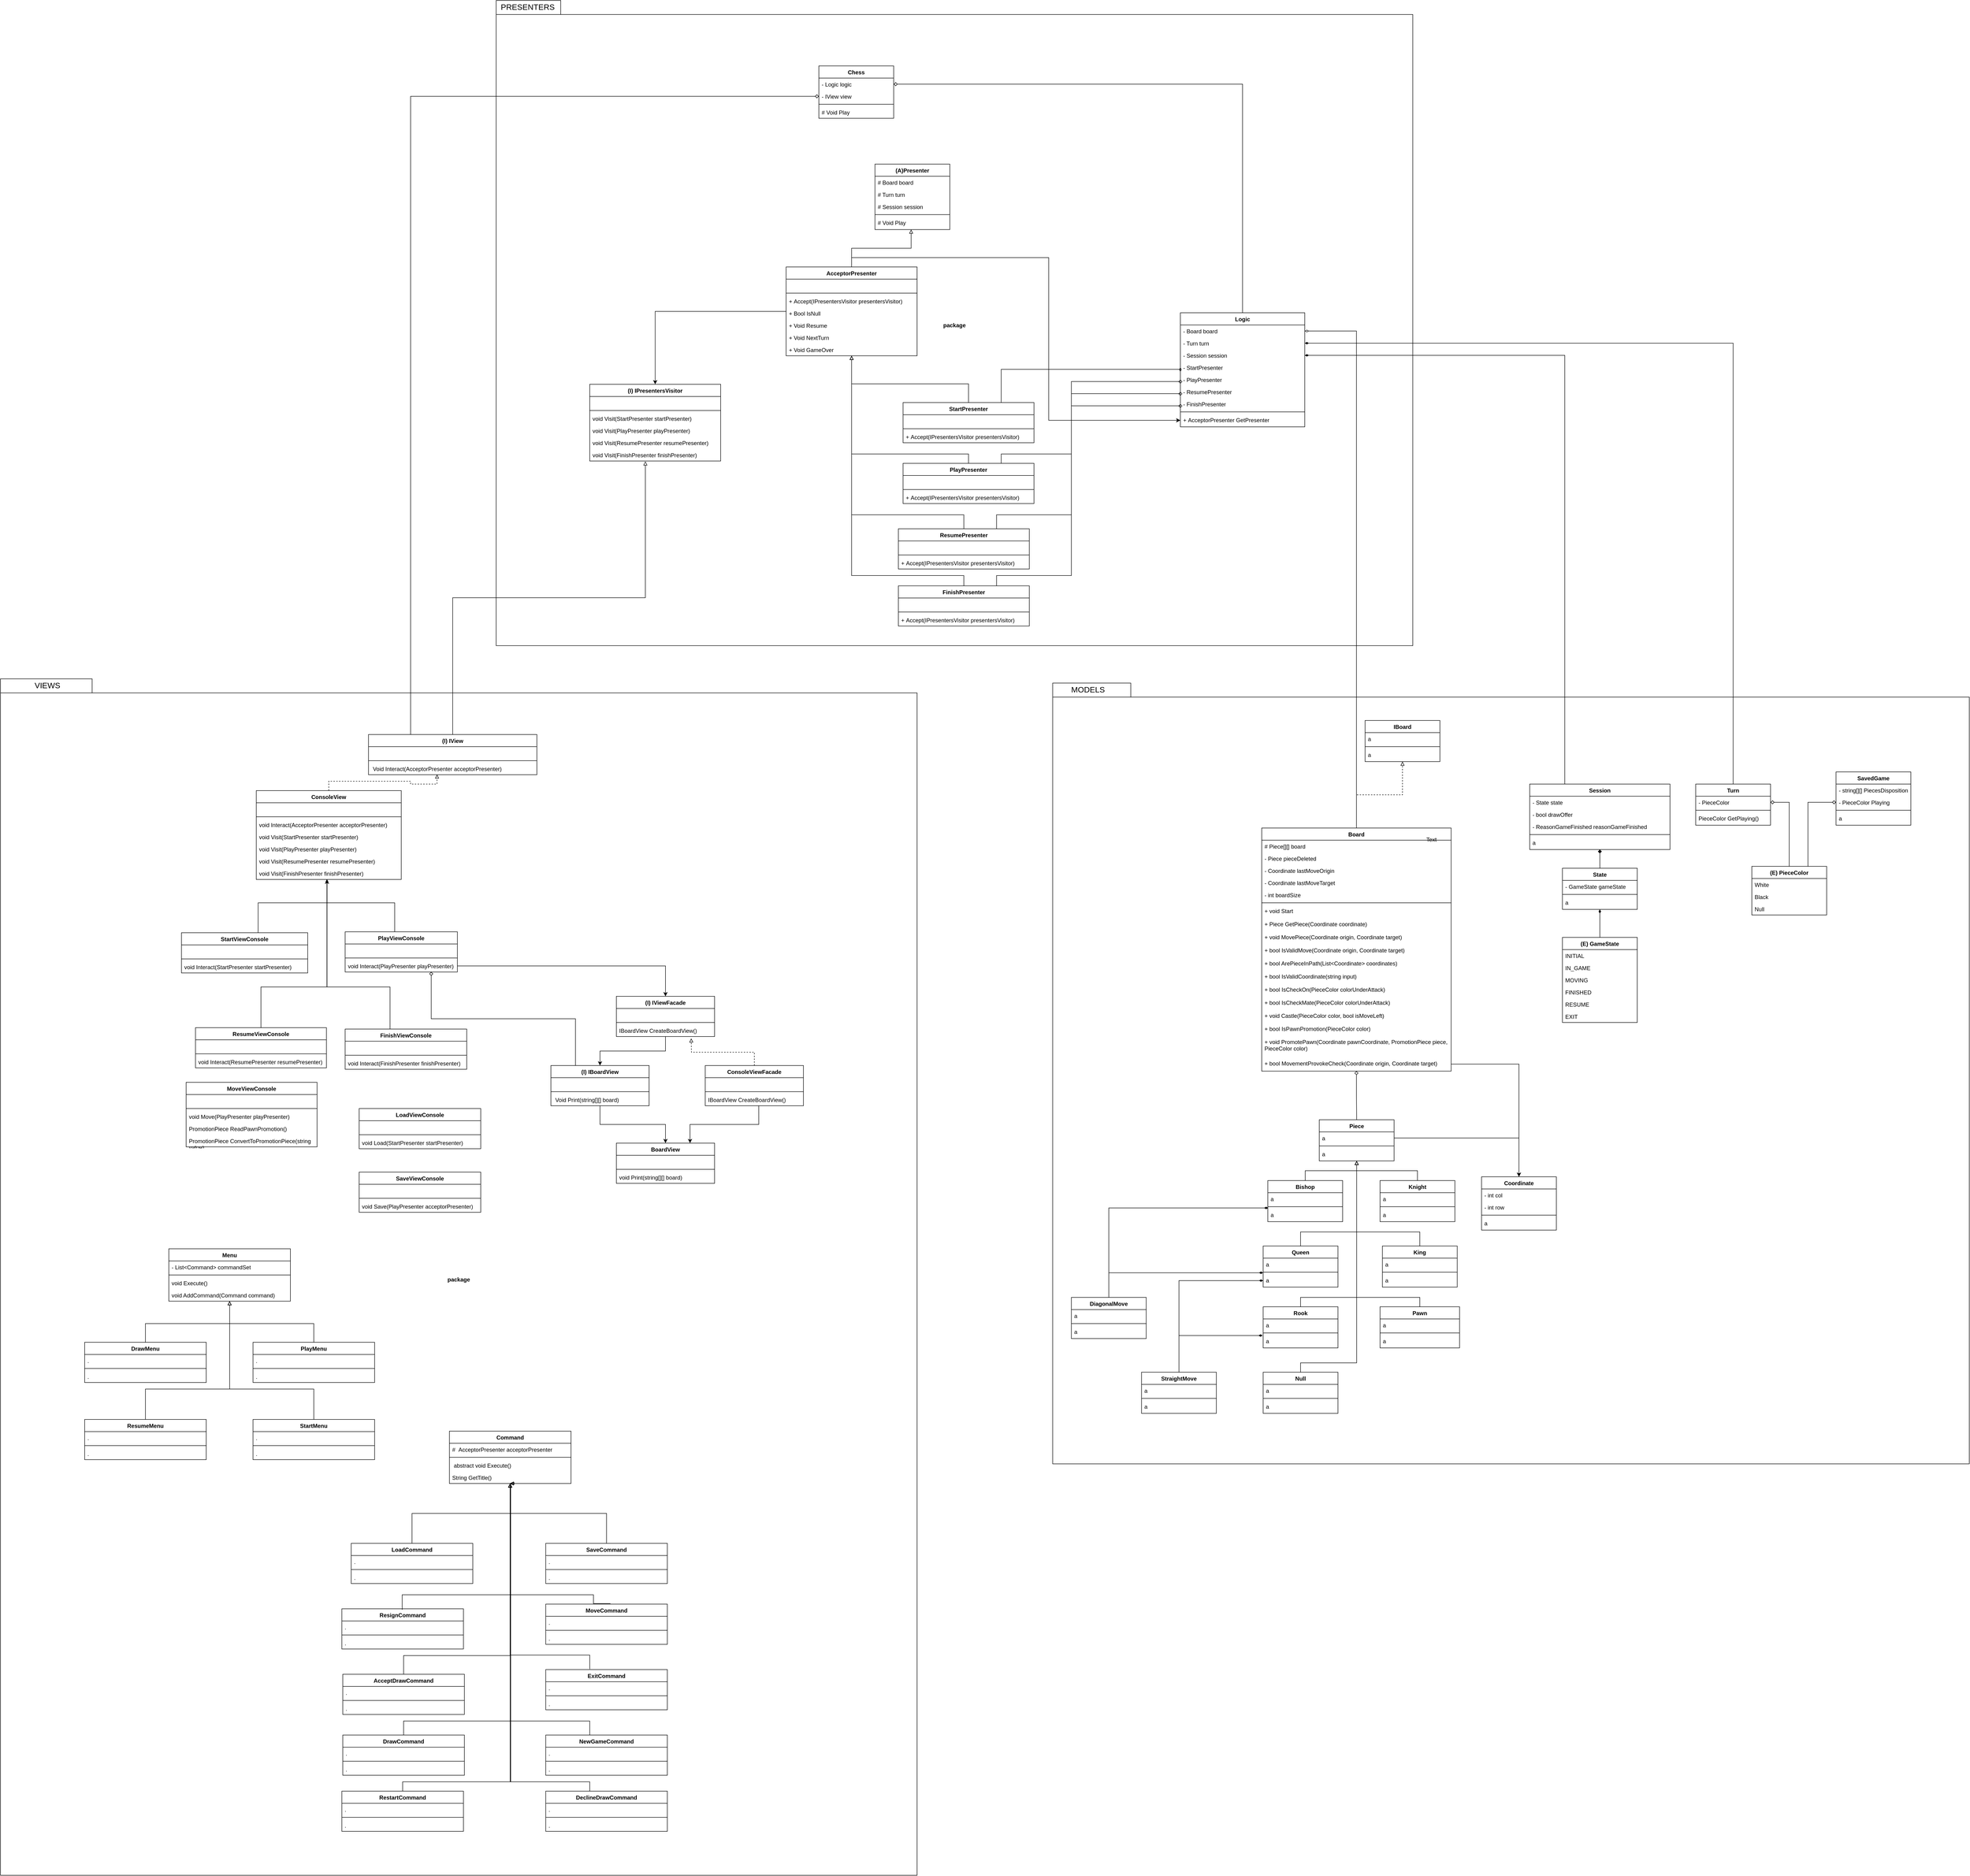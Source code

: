 <mxfile version="26.1.3">
  <diagram name="Página-1" id="T310U-GrG4xDzZncGs03">
    <mxGraphModel dx="7043" dy="4469" grid="1" gridSize="10" guides="1" tooltips="1" connect="1" arrows="1" fold="1" page="1" pageScale="1" pageWidth="827" pageHeight="1169" math="0" shadow="0">
      <root>
        <mxCell id="0" />
        <mxCell id="1" parent="0" />
        <mxCell id="P8QGyTJXaljkx37sGys_-11" value="Chess" style="swimlane;fontStyle=1;align=center;verticalAlign=top;childLayout=stackLayout;horizontal=1;startSize=26;horizontalStack=0;resizeParent=1;resizeParentMax=0;resizeLast=0;collapsible=1;marginBottom=0;whiteSpace=wrap;html=1;" parent="1" vertex="1">
          <mxGeometry x="730" y="-1150" width="160" height="112" as="geometry" />
        </mxCell>
        <mxCell id="P8QGyTJXaljkx37sGys_-12" value="- Logic logic" style="text;strokeColor=none;fillColor=none;align=left;verticalAlign=top;spacingLeft=4;spacingRight=4;overflow=hidden;rotatable=0;points=[[0,0.5],[1,0.5]];portConstraint=eastwest;whiteSpace=wrap;html=1;" parent="P8QGyTJXaljkx37sGys_-11" vertex="1">
          <mxGeometry y="26" width="160" height="26" as="geometry" />
        </mxCell>
        <mxCell id="P8QGyTJXaljkx37sGys_-15" value="- IView view" style="text;strokeColor=none;fillColor=none;align=left;verticalAlign=top;spacingLeft=4;spacingRight=4;overflow=hidden;rotatable=0;points=[[0,0.5],[1,0.5]];portConstraint=eastwest;whiteSpace=wrap;html=1;" parent="P8QGyTJXaljkx37sGys_-11" vertex="1">
          <mxGeometry y="52" width="160" height="26" as="geometry" />
        </mxCell>
        <mxCell id="P8QGyTJXaljkx37sGys_-13" value="" style="line;strokeWidth=1;fillColor=none;align=left;verticalAlign=middle;spacingTop=-1;spacingLeft=3;spacingRight=3;rotatable=0;labelPosition=right;points=[];portConstraint=eastwest;strokeColor=inherit;" parent="P8QGyTJXaljkx37sGys_-11" vertex="1">
          <mxGeometry y="78" width="160" height="8" as="geometry" />
        </mxCell>
        <mxCell id="P8QGyTJXaljkx37sGys_-14" value="# Void Play" style="text;strokeColor=none;fillColor=none;align=left;verticalAlign=top;spacingLeft=4;spacingRight=4;overflow=hidden;rotatable=0;points=[[0,0.5],[1,0.5]];portConstraint=eastwest;whiteSpace=wrap;html=1;" parent="P8QGyTJXaljkx37sGys_-11" vertex="1">
          <mxGeometry y="86" width="160" height="26" as="geometry" />
        </mxCell>
        <mxCell id="nBm1nVfHQYZXVFg5jXi5-106" value="" style="edgeStyle=orthogonalEdgeStyle;rounded=0;orthogonalLoop=1;jettySize=auto;html=1;entryX=0.5;entryY=0;entryDx=0;entryDy=0;" parent="1" source="P8QGyTJXaljkx37sGys_-16" target="P8QGyTJXaljkx37sGys_-60" edge="1">
          <mxGeometry relative="1" as="geometry" />
        </mxCell>
        <mxCell id="nBm1nVfHQYZXVFg5jXi5-107" value="" style="edgeStyle=orthogonalEdgeStyle;rounded=0;orthogonalLoop=1;jettySize=auto;html=1;exitX=0.5;exitY=0;exitDx=0;exitDy=0;endArrow=block;endFill=0;" parent="1" source="P8QGyTJXaljkx37sGys_-39" target="P8QGyTJXaljkx37sGys_-16" edge="1">
          <mxGeometry relative="1" as="geometry">
            <Array as="points">
              <mxPoint x="1040" y="-60" />
              <mxPoint x="800" y="-60" />
            </Array>
          </mxGeometry>
        </mxCell>
        <mxCell id="nBm1nVfHQYZXVFg5jXi5-108" value="" style="edgeStyle=orthogonalEdgeStyle;rounded=0;orthogonalLoop=1;jettySize=auto;html=1;exitX=0.5;exitY=0;exitDx=0;exitDy=0;endArrow=block;endFill=0;" parent="1" source="P8QGyTJXaljkx37sGys_-56" target="P8QGyTJXaljkx37sGys_-16" edge="1">
          <mxGeometry relative="1" as="geometry">
            <Array as="points">
              <mxPoint x="1050" y="-470" />
              <mxPoint x="800" y="-470" />
            </Array>
          </mxGeometry>
        </mxCell>
        <mxCell id="nBm1nVfHQYZXVFg5jXi5-109" value="" style="edgeStyle=orthogonalEdgeStyle;rounded=0;orthogonalLoop=1;jettySize=auto;html=1;exitX=0.5;exitY=0;exitDx=0;exitDy=0;endArrow=block;endFill=0;" parent="1" source="P8QGyTJXaljkx37sGys_-51" target="P8QGyTJXaljkx37sGys_-16" edge="1">
          <mxGeometry relative="1" as="geometry">
            <Array as="points">
              <mxPoint x="1040" y="-190" />
              <mxPoint x="800" y="-190" />
            </Array>
          </mxGeometry>
        </mxCell>
        <mxCell id="nBm1nVfHQYZXVFg5jXi5-110" value="" style="edgeStyle=orthogonalEdgeStyle;rounded=0;orthogonalLoop=1;jettySize=auto;html=1;endArrow=block;endFill=0;" parent="1" source="P8QGyTJXaljkx37sGys_-47" target="P8QGyTJXaljkx37sGys_-16" edge="1">
          <mxGeometry relative="1" as="geometry">
            <Array as="points">
              <mxPoint x="1050" y="-320" />
              <mxPoint x="800" y="-320" />
            </Array>
          </mxGeometry>
        </mxCell>
        <mxCell id="jCSPt4Mzks2mpsDGAKKn-27" style="edgeStyle=orthogonalEdgeStyle;rounded=0;orthogonalLoop=1;jettySize=auto;html=1;exitX=0.5;exitY=0;exitDx=0;exitDy=0;entryX=0;entryY=0.5;entryDx=0;entryDy=0;" edge="1" parent="1" source="P8QGyTJXaljkx37sGys_-16" target="jCSPt4Mzks2mpsDGAKKn-5">
          <mxGeometry relative="1" as="geometry" />
        </mxCell>
        <mxCell id="P8QGyTJXaljkx37sGys_-16" value="AcceptorPresenter" style="swimlane;fontStyle=1;align=center;verticalAlign=top;childLayout=stackLayout;horizontal=1;startSize=26;horizontalStack=0;resizeParent=1;resizeParentMax=0;resizeLast=0;collapsible=1;marginBottom=0;whiteSpace=wrap;html=1;" parent="1" vertex="1">
          <mxGeometry x="660" y="-720" width="280" height="190" as="geometry" />
        </mxCell>
        <mxCell id="P8QGyTJXaljkx37sGys_-18" value="&amp;nbsp;" style="text;strokeColor=none;fillColor=none;align=left;verticalAlign=top;spacingLeft=4;spacingRight=4;overflow=hidden;rotatable=0;points=[[0,0.5],[1,0.5]];portConstraint=eastwest;whiteSpace=wrap;html=1;" parent="P8QGyTJXaljkx37sGys_-16" vertex="1">
          <mxGeometry y="26" width="280" height="26" as="geometry" />
        </mxCell>
        <mxCell id="P8QGyTJXaljkx37sGys_-19" value="" style="line;strokeWidth=1;fillColor=none;align=left;verticalAlign=middle;spacingTop=-1;spacingLeft=3;spacingRight=3;rotatable=0;labelPosition=right;points=[];portConstraint=eastwest;strokeColor=inherit;" parent="P8QGyTJXaljkx37sGys_-16" vertex="1">
          <mxGeometry y="52" width="280" height="8" as="geometry" />
        </mxCell>
        <mxCell id="P8QGyTJXaljkx37sGys_-20" value="+&amp;nbsp;Accept(IPresentersVisitor presentersVisitor)" style="text;strokeColor=none;fillColor=none;align=left;verticalAlign=top;spacingLeft=4;spacingRight=4;overflow=hidden;rotatable=0;points=[[0,0.5],[1,0.5]];portConstraint=eastwest;whiteSpace=wrap;html=1;" parent="P8QGyTJXaljkx37sGys_-16" vertex="1">
          <mxGeometry y="60" width="280" height="26" as="geometry" />
        </mxCell>
        <mxCell id="P8QGyTJXaljkx37sGys_-37" value="+ Bool IsNull" style="text;strokeColor=none;fillColor=none;align=left;verticalAlign=top;spacingLeft=4;spacingRight=4;overflow=hidden;rotatable=0;points=[[0,0.5],[1,0.5]];portConstraint=eastwest;whiteSpace=wrap;html=1;" parent="P8QGyTJXaljkx37sGys_-16" vertex="1">
          <mxGeometry y="86" width="280" height="26" as="geometry" />
        </mxCell>
        <mxCell id="P8QGyTJXaljkx37sGys_-27" value="+ Void Resume" style="text;strokeColor=none;fillColor=none;align=left;verticalAlign=top;spacingLeft=4;spacingRight=4;overflow=hidden;rotatable=0;points=[[0,0.5],[1,0.5]];portConstraint=eastwest;whiteSpace=wrap;html=1;" parent="P8QGyTJXaljkx37sGys_-16" vertex="1">
          <mxGeometry y="112" width="280" height="26" as="geometry" />
        </mxCell>
        <mxCell id="P8QGyTJXaljkx37sGys_-25" value="+ Void NextTurn" style="text;strokeColor=none;fillColor=none;align=left;verticalAlign=top;spacingLeft=4;spacingRight=4;overflow=hidden;rotatable=0;points=[[0,0.5],[1,0.5]];portConstraint=eastwest;whiteSpace=wrap;html=1;" parent="P8QGyTJXaljkx37sGys_-16" vertex="1">
          <mxGeometry y="138" width="280" height="26" as="geometry" />
        </mxCell>
        <mxCell id="P8QGyTJXaljkx37sGys_-26" value="+ Void GameOver" style="text;strokeColor=none;fillColor=none;align=left;verticalAlign=top;spacingLeft=4;spacingRight=4;overflow=hidden;rotatable=0;points=[[0,0.5],[1,0.5]];portConstraint=eastwest;whiteSpace=wrap;html=1;" parent="P8QGyTJXaljkx37sGys_-16" vertex="1">
          <mxGeometry y="164" width="280" height="26" as="geometry" />
        </mxCell>
        <mxCell id="P8QGyTJXaljkx37sGys_-21" value="(A)Presenter" style="swimlane;fontStyle=1;align=center;verticalAlign=top;childLayout=stackLayout;horizontal=1;startSize=26;horizontalStack=0;resizeParent=1;resizeParentMax=0;resizeLast=0;collapsible=1;marginBottom=0;whiteSpace=wrap;html=1;" parent="1" vertex="1">
          <mxGeometry x="850" y="-940" width="160" height="140" as="geometry" />
        </mxCell>
        <mxCell id="P8QGyTJXaljkx37sGys_-22" value="# Board board" style="text;strokeColor=none;fillColor=none;align=left;verticalAlign=top;spacingLeft=4;spacingRight=4;overflow=hidden;rotatable=0;points=[[0,0.5],[1,0.5]];portConstraint=eastwest;whiteSpace=wrap;html=1;" parent="P8QGyTJXaljkx37sGys_-21" vertex="1">
          <mxGeometry y="26" width="160" height="26" as="geometry" />
        </mxCell>
        <mxCell id="P8QGyTJXaljkx37sGys_-30" value="# Turn turn" style="text;strokeColor=none;fillColor=none;align=left;verticalAlign=top;spacingLeft=4;spacingRight=4;overflow=hidden;rotatable=0;points=[[0,0.5],[1,0.5]];portConstraint=eastwest;whiteSpace=wrap;html=1;" parent="P8QGyTJXaljkx37sGys_-21" vertex="1">
          <mxGeometry y="52" width="160" height="26" as="geometry" />
        </mxCell>
        <mxCell id="P8QGyTJXaljkx37sGys_-29" value="# Session session" style="text;strokeColor=none;fillColor=none;align=left;verticalAlign=top;spacingLeft=4;spacingRight=4;overflow=hidden;rotatable=0;points=[[0,0.5],[1,0.5]];portConstraint=eastwest;whiteSpace=wrap;html=1;" parent="P8QGyTJXaljkx37sGys_-21" vertex="1">
          <mxGeometry y="78" width="160" height="26" as="geometry" />
        </mxCell>
        <mxCell id="P8QGyTJXaljkx37sGys_-23" value="" style="line;strokeWidth=1;fillColor=none;align=left;verticalAlign=middle;spacingTop=-1;spacingLeft=3;spacingRight=3;rotatable=0;labelPosition=right;points=[];portConstraint=eastwest;strokeColor=inherit;" parent="P8QGyTJXaljkx37sGys_-21" vertex="1">
          <mxGeometry y="104" width="160" height="8" as="geometry" />
        </mxCell>
        <mxCell id="P8QGyTJXaljkx37sGys_-24" value="# Void Play" style="text;strokeColor=none;fillColor=none;align=left;verticalAlign=top;spacingLeft=4;spacingRight=4;overflow=hidden;rotatable=0;points=[[0,0.5],[1,0.5]];portConstraint=eastwest;whiteSpace=wrap;html=1;" parent="P8QGyTJXaljkx37sGys_-21" vertex="1">
          <mxGeometry y="112" width="160" height="28" as="geometry" />
        </mxCell>
        <mxCell id="P8QGyTJXaljkx37sGys_-38" style="edgeStyle=orthogonalEdgeStyle;rounded=0;orthogonalLoop=1;jettySize=auto;html=1;exitX=0.5;exitY=0;exitDx=0;exitDy=0;entryX=0.483;entryY=1;entryDx=0;entryDy=0;entryPerimeter=0;endArrow=block;endFill=0;" parent="1" source="P8QGyTJXaljkx37sGys_-16" target="P8QGyTJXaljkx37sGys_-24" edge="1">
          <mxGeometry relative="1" as="geometry" />
        </mxCell>
        <mxCell id="jCSPt4Mzks2mpsDGAKKn-25" style="edgeStyle=orthogonalEdgeStyle;rounded=0;orthogonalLoop=1;jettySize=auto;html=1;exitX=0.75;exitY=0;exitDx=0;exitDy=0;entryX=0;entryY=0.5;entryDx=0;entryDy=0;endArrow=diamond;endFill=0;" edge="1" parent="1" source="P8QGyTJXaljkx37sGys_-39" target="jCSPt4Mzks2mpsDGAKKn-12">
          <mxGeometry relative="1" as="geometry">
            <Array as="points">
              <mxPoint x="1110" y="-60" />
              <mxPoint x="1270" y="-60" />
              <mxPoint x="1270" y="-423" />
            </Array>
          </mxGeometry>
        </mxCell>
        <mxCell id="P8QGyTJXaljkx37sGys_-39" value="FinishPresenter" style="swimlane;fontStyle=1;align=center;verticalAlign=top;childLayout=stackLayout;horizontal=1;startSize=26;horizontalStack=0;resizeParent=1;resizeParentMax=0;resizeLast=0;collapsible=1;marginBottom=0;whiteSpace=wrap;html=1;" parent="1" vertex="1">
          <mxGeometry x="900" y="-38" width="280" height="86" as="geometry" />
        </mxCell>
        <mxCell id="P8QGyTJXaljkx37sGys_-40" value="&amp;nbsp;" style="text;strokeColor=none;fillColor=none;align=left;verticalAlign=top;spacingLeft=4;spacingRight=4;overflow=hidden;rotatable=0;points=[[0,0.5],[1,0.5]];portConstraint=eastwest;whiteSpace=wrap;html=1;" parent="P8QGyTJXaljkx37sGys_-39" vertex="1">
          <mxGeometry y="26" width="280" height="26" as="geometry" />
        </mxCell>
        <mxCell id="P8QGyTJXaljkx37sGys_-41" value="" style="line;strokeWidth=1;fillColor=none;align=left;verticalAlign=middle;spacingTop=-1;spacingLeft=3;spacingRight=3;rotatable=0;labelPosition=right;points=[];portConstraint=eastwest;strokeColor=inherit;" parent="P8QGyTJXaljkx37sGys_-39" vertex="1">
          <mxGeometry y="52" width="280" height="8" as="geometry" />
        </mxCell>
        <mxCell id="P8QGyTJXaljkx37sGys_-42" value="+&amp;nbsp;Accept(IPresentersVisitor presentersVisitor)" style="text;strokeColor=none;fillColor=none;align=left;verticalAlign=top;spacingLeft=4;spacingRight=4;overflow=hidden;rotatable=0;points=[[0,0.5],[1,0.5]];portConstraint=eastwest;whiteSpace=wrap;html=1;" parent="P8QGyTJXaljkx37sGys_-39" vertex="1">
          <mxGeometry y="60" width="280" height="26" as="geometry" />
        </mxCell>
        <mxCell id="jCSPt4Mzks2mpsDGAKKn-23" style="edgeStyle=orthogonalEdgeStyle;rounded=0;orthogonalLoop=1;jettySize=auto;html=1;exitX=0.75;exitY=0;exitDx=0;exitDy=0;entryX=0;entryY=0.5;entryDx=0;entryDy=0;endArrow=diamond;endFill=0;" edge="1" parent="1" source="P8QGyTJXaljkx37sGys_-47" target="jCSPt4Mzks2mpsDGAKKn-10">
          <mxGeometry relative="1" as="geometry">
            <Array as="points">
              <mxPoint x="1120" y="-320" />
              <mxPoint x="1270" y="-320" />
              <mxPoint x="1270" y="-475" />
            </Array>
          </mxGeometry>
        </mxCell>
        <mxCell id="P8QGyTJXaljkx37sGys_-47" value="PlayPresenter" style="swimlane;fontStyle=1;align=center;verticalAlign=top;childLayout=stackLayout;horizontal=1;startSize=26;horizontalStack=0;resizeParent=1;resizeParentMax=0;resizeLast=0;collapsible=1;marginBottom=0;whiteSpace=wrap;html=1;" parent="1" vertex="1">
          <mxGeometry x="910" y="-300" width="280" height="86" as="geometry" />
        </mxCell>
        <mxCell id="P8QGyTJXaljkx37sGys_-48" value="&amp;nbsp;" style="text;strokeColor=none;fillColor=none;align=left;verticalAlign=top;spacingLeft=4;spacingRight=4;overflow=hidden;rotatable=0;points=[[0,0.5],[1,0.5]];portConstraint=eastwest;whiteSpace=wrap;html=1;" parent="P8QGyTJXaljkx37sGys_-47" vertex="1">
          <mxGeometry y="26" width="280" height="26" as="geometry" />
        </mxCell>
        <mxCell id="P8QGyTJXaljkx37sGys_-49" value="" style="line;strokeWidth=1;fillColor=none;align=left;verticalAlign=middle;spacingTop=-1;spacingLeft=3;spacingRight=3;rotatable=0;labelPosition=right;points=[];portConstraint=eastwest;strokeColor=inherit;" parent="P8QGyTJXaljkx37sGys_-47" vertex="1">
          <mxGeometry y="52" width="280" height="8" as="geometry" />
        </mxCell>
        <mxCell id="P8QGyTJXaljkx37sGys_-50" value="+&amp;nbsp;Accept(IPresentersVisitor presentersVisitor)" style="text;strokeColor=none;fillColor=none;align=left;verticalAlign=top;spacingLeft=4;spacingRight=4;overflow=hidden;rotatable=0;points=[[0,0.5],[1,0.5]];portConstraint=eastwest;whiteSpace=wrap;html=1;" parent="P8QGyTJXaljkx37sGys_-47" vertex="1">
          <mxGeometry y="60" width="280" height="26" as="geometry" />
        </mxCell>
        <mxCell id="jCSPt4Mzks2mpsDGAKKn-24" style="edgeStyle=orthogonalEdgeStyle;rounded=0;orthogonalLoop=1;jettySize=auto;html=1;exitX=0.75;exitY=0;exitDx=0;exitDy=0;entryX=0;entryY=0.5;entryDx=0;entryDy=0;endArrow=diamond;endFill=0;" edge="1" parent="1" source="P8QGyTJXaljkx37sGys_-51" target="jCSPt4Mzks2mpsDGAKKn-11">
          <mxGeometry relative="1" as="geometry">
            <Array as="points">
              <mxPoint x="1110" y="-190" />
              <mxPoint x="1270" y="-190" />
              <mxPoint x="1270" y="-449" />
            </Array>
          </mxGeometry>
        </mxCell>
        <mxCell id="P8QGyTJXaljkx37sGys_-51" value="ResumePresenter" style="swimlane;fontStyle=1;align=center;verticalAlign=top;childLayout=stackLayout;horizontal=1;startSize=26;horizontalStack=0;resizeParent=1;resizeParentMax=0;resizeLast=0;collapsible=1;marginBottom=0;whiteSpace=wrap;html=1;" parent="1" vertex="1">
          <mxGeometry x="900" y="-160" width="280" height="86" as="geometry" />
        </mxCell>
        <mxCell id="P8QGyTJXaljkx37sGys_-52" value="&amp;nbsp;" style="text;strokeColor=none;fillColor=none;align=left;verticalAlign=top;spacingLeft=4;spacingRight=4;overflow=hidden;rotatable=0;points=[[0,0.5],[1,0.5]];portConstraint=eastwest;whiteSpace=wrap;html=1;" parent="P8QGyTJXaljkx37sGys_-51" vertex="1">
          <mxGeometry y="26" width="280" height="26" as="geometry" />
        </mxCell>
        <mxCell id="P8QGyTJXaljkx37sGys_-53" value="" style="line;strokeWidth=1;fillColor=none;align=left;verticalAlign=middle;spacingTop=-1;spacingLeft=3;spacingRight=3;rotatable=0;labelPosition=right;points=[];portConstraint=eastwest;strokeColor=inherit;" parent="P8QGyTJXaljkx37sGys_-51" vertex="1">
          <mxGeometry y="52" width="280" height="8" as="geometry" />
        </mxCell>
        <mxCell id="P8QGyTJXaljkx37sGys_-54" value="+&amp;nbsp;Accept(IPresentersVisitor presentersVisitor)" style="text;strokeColor=none;fillColor=none;align=left;verticalAlign=top;spacingLeft=4;spacingRight=4;overflow=hidden;rotatable=0;points=[[0,0.5],[1,0.5]];portConstraint=eastwest;whiteSpace=wrap;html=1;" parent="P8QGyTJXaljkx37sGys_-51" vertex="1">
          <mxGeometry y="60" width="280" height="26" as="geometry" />
        </mxCell>
        <mxCell id="jCSPt4Mzks2mpsDGAKKn-22" style="edgeStyle=orthogonalEdgeStyle;rounded=0;orthogonalLoop=1;jettySize=auto;html=1;exitX=0.75;exitY=0;exitDx=0;exitDy=0;entryX=0;entryY=0.5;entryDx=0;entryDy=0;endArrow=diamondThin;endFill=0;" edge="1" parent="1" source="P8QGyTJXaljkx37sGys_-56" target="jCSPt4Mzks2mpsDGAKKn-9">
          <mxGeometry relative="1" as="geometry">
            <Array as="points">
              <mxPoint x="1120" y="-501" />
            </Array>
          </mxGeometry>
        </mxCell>
        <mxCell id="P8QGyTJXaljkx37sGys_-56" value="StartPresenter" style="swimlane;fontStyle=1;align=center;verticalAlign=top;childLayout=stackLayout;horizontal=1;startSize=26;horizontalStack=0;resizeParent=1;resizeParentMax=0;resizeLast=0;collapsible=1;marginBottom=0;whiteSpace=wrap;html=1;" parent="1" vertex="1">
          <mxGeometry x="910" y="-430" width="280" height="86" as="geometry" />
        </mxCell>
        <mxCell id="P8QGyTJXaljkx37sGys_-57" value="&amp;nbsp;" style="text;strokeColor=none;fillColor=none;align=left;verticalAlign=top;spacingLeft=4;spacingRight=4;overflow=hidden;rotatable=0;points=[[0,0.5],[1,0.5]];portConstraint=eastwest;whiteSpace=wrap;html=1;" parent="P8QGyTJXaljkx37sGys_-56" vertex="1">
          <mxGeometry y="26" width="280" height="26" as="geometry" />
        </mxCell>
        <mxCell id="P8QGyTJXaljkx37sGys_-58" value="" style="line;strokeWidth=1;fillColor=none;align=left;verticalAlign=middle;spacingTop=-1;spacingLeft=3;spacingRight=3;rotatable=0;labelPosition=right;points=[];portConstraint=eastwest;strokeColor=inherit;" parent="P8QGyTJXaljkx37sGys_-56" vertex="1">
          <mxGeometry y="52" width="280" height="8" as="geometry" />
        </mxCell>
        <mxCell id="P8QGyTJXaljkx37sGys_-59" value="+&amp;nbsp;Accept(IPresentersVisitor presentersVisitor)" style="text;strokeColor=none;fillColor=none;align=left;verticalAlign=top;spacingLeft=4;spacingRight=4;overflow=hidden;rotatable=0;points=[[0,0.5],[1,0.5]];portConstraint=eastwest;whiteSpace=wrap;html=1;" parent="P8QGyTJXaljkx37sGys_-56" vertex="1">
          <mxGeometry y="60" width="280" height="26" as="geometry" />
        </mxCell>
        <mxCell id="P8QGyTJXaljkx37sGys_-60" value="(I) IPresentersVisitor" style="swimlane;fontStyle=1;align=center;verticalAlign=top;childLayout=stackLayout;horizontal=1;startSize=26;horizontalStack=0;resizeParent=1;resizeParentMax=0;resizeLast=0;collapsible=1;marginBottom=0;whiteSpace=wrap;html=1;" parent="1" vertex="1">
          <mxGeometry x="240" y="-469" width="280" height="164" as="geometry" />
        </mxCell>
        <mxCell id="P8QGyTJXaljkx37sGys_-61" value="&amp;nbsp;" style="text;strokeColor=none;fillColor=none;align=left;verticalAlign=top;spacingLeft=4;spacingRight=4;overflow=hidden;rotatable=0;points=[[0,0.5],[1,0.5]];portConstraint=eastwest;whiteSpace=wrap;html=1;" parent="P8QGyTJXaljkx37sGys_-60" vertex="1">
          <mxGeometry y="26" width="280" height="26" as="geometry" />
        </mxCell>
        <mxCell id="P8QGyTJXaljkx37sGys_-62" value="" style="line;strokeWidth=1;fillColor=none;align=left;verticalAlign=middle;spacingTop=-1;spacingLeft=3;spacingRight=3;rotatable=0;labelPosition=right;points=[];portConstraint=eastwest;strokeColor=inherit;" parent="P8QGyTJXaljkx37sGys_-60" vertex="1">
          <mxGeometry y="52" width="280" height="8" as="geometry" />
        </mxCell>
        <mxCell id="P8QGyTJXaljkx37sGys_-66" value="void Visit(StartPresenter startPresenter)" style="text;strokeColor=none;fillColor=none;align=left;verticalAlign=top;spacingLeft=4;spacingRight=4;overflow=hidden;rotatable=0;points=[[0,0.5],[1,0.5]];portConstraint=eastwest;whiteSpace=wrap;html=1;" parent="P8QGyTJXaljkx37sGys_-60" vertex="1">
          <mxGeometry y="60" width="280" height="26" as="geometry" />
        </mxCell>
        <mxCell id="P8QGyTJXaljkx37sGys_-65" value="void Visit(PlayPresenter playPresenter)" style="text;strokeColor=none;fillColor=none;align=left;verticalAlign=top;spacingLeft=4;spacingRight=4;overflow=hidden;rotatable=0;points=[[0,0.5],[1,0.5]];portConstraint=eastwest;whiteSpace=wrap;html=1;" parent="P8QGyTJXaljkx37sGys_-60" vertex="1">
          <mxGeometry y="86" width="280" height="26" as="geometry" />
        </mxCell>
        <mxCell id="P8QGyTJXaljkx37sGys_-64" value="void Visit(ResumePresenter resumePresenter)" style="text;strokeColor=none;fillColor=none;align=left;verticalAlign=top;spacingLeft=4;spacingRight=4;overflow=hidden;rotatable=0;points=[[0,0.5],[1,0.5]];portConstraint=eastwest;whiteSpace=wrap;html=1;" parent="P8QGyTJXaljkx37sGys_-60" vertex="1">
          <mxGeometry y="112" width="280" height="26" as="geometry" />
        </mxCell>
        <mxCell id="P8QGyTJXaljkx37sGys_-63" value="void Visit(FinishPresenter finishPresenter)" style="text;strokeColor=none;fillColor=none;align=left;verticalAlign=top;spacingLeft=4;spacingRight=4;overflow=hidden;rotatable=0;points=[[0,0.5],[1,0.5]];portConstraint=eastwest;whiteSpace=wrap;html=1;" parent="P8QGyTJXaljkx37sGys_-60" vertex="1">
          <mxGeometry y="138" width="280" height="26" as="geometry" />
        </mxCell>
        <mxCell id="jCSPt4Mzks2mpsDGAKKn-1" style="edgeStyle=orthogonalEdgeStyle;rounded=0;orthogonalLoop=1;jettySize=auto;html=1;exitX=0.25;exitY=0;exitDx=0;exitDy=0;entryX=0;entryY=0.5;entryDx=0;entryDy=0;endArrow=diamond;endFill=0;" edge="1" parent="1" source="P8QGyTJXaljkx37sGys_-67" target="P8QGyTJXaljkx37sGys_-15">
          <mxGeometry relative="1" as="geometry" />
        </mxCell>
        <mxCell id="P8QGyTJXaljkx37sGys_-67" value="(I) IView" style="swimlane;fontStyle=1;align=center;verticalAlign=top;childLayout=stackLayout;horizontal=1;startSize=26;horizontalStack=0;resizeParent=1;resizeParentMax=0;resizeLast=0;collapsible=1;marginBottom=0;whiteSpace=wrap;html=1;" parent="1" vertex="1">
          <mxGeometry x="-233" y="280" width="360" height="86" as="geometry" />
        </mxCell>
        <mxCell id="P8QGyTJXaljkx37sGys_-68" value="&amp;nbsp;" style="text;strokeColor=none;fillColor=none;align=left;verticalAlign=top;spacingLeft=4;spacingRight=4;overflow=hidden;rotatable=0;points=[[0,0.5],[1,0.5]];portConstraint=eastwest;whiteSpace=wrap;html=1;" parent="P8QGyTJXaljkx37sGys_-67" vertex="1">
          <mxGeometry y="26" width="360" height="26" as="geometry" />
        </mxCell>
        <mxCell id="P8QGyTJXaljkx37sGys_-69" value="" style="line;strokeWidth=1;fillColor=none;align=left;verticalAlign=middle;spacingTop=-1;spacingLeft=3;spacingRight=3;rotatable=0;labelPosition=right;points=[];portConstraint=eastwest;strokeColor=inherit;" parent="P8QGyTJXaljkx37sGys_-67" vertex="1">
          <mxGeometry y="52" width="360" height="8" as="geometry" />
        </mxCell>
        <mxCell id="P8QGyTJXaljkx37sGys_-71" value="&lt;div&gt;&amp;nbsp;Void Interact(AcceptorPresenter acceptorPresenter)&lt;/div&gt;" style="text;strokeColor=none;fillColor=none;align=left;verticalAlign=top;spacingLeft=4;spacingRight=4;overflow=hidden;rotatable=0;points=[[0,0.5],[1,0.5]];portConstraint=eastwest;whiteSpace=wrap;html=1;" parent="P8QGyTJXaljkx37sGys_-67" vertex="1">
          <mxGeometry y="60" width="360" height="26" as="geometry" />
        </mxCell>
        <mxCell id="P8QGyTJXaljkx37sGys_-74" style="edgeStyle=orthogonalEdgeStyle;rounded=0;orthogonalLoop=1;jettySize=auto;html=1;exitX=0.5;exitY=0;exitDx=0;exitDy=0;entryX=0.425;entryY=1.032;entryDx=0;entryDy=0;entryPerimeter=0;endArrow=block;endFill=0;" parent="1" source="P8QGyTJXaljkx37sGys_-67" target="P8QGyTJXaljkx37sGys_-63" edge="1">
          <mxGeometry relative="1" as="geometry" />
        </mxCell>
        <mxCell id="nBm1nVfHQYZXVFg5jXi5-16" value="" style="edgeStyle=orthogonalEdgeStyle;rounded=0;orthogonalLoop=1;jettySize=auto;html=1;entryX=0.5;entryY=0;entryDx=0;entryDy=0;startArrow=diamond;startFill=0;endArrow=none;" parent="1" source="P8QGyTJXaljkx37sGys_-79" target="nBm1nVfHQYZXVFg5jXi5-2" edge="1">
          <mxGeometry relative="1" as="geometry">
            <mxPoint x="1879.5" y="1310.0" as="targetPoint" />
          </mxGeometry>
        </mxCell>
        <mxCell id="jCSPt4Mzks2mpsDGAKKn-13" style="edgeStyle=orthogonalEdgeStyle;rounded=0;orthogonalLoop=1;jettySize=auto;html=1;exitX=0.5;exitY=0;exitDx=0;exitDy=0;entryX=0.5;entryY=1;entryDx=0;entryDy=0;dashed=1;endArrow=block;endFill=0;" edge="1" parent="1" source="P8QGyTJXaljkx37sGys_-79" target="nBm1nVfHQYZXVFg5jXi5-10">
          <mxGeometry relative="1" as="geometry" />
        </mxCell>
        <mxCell id="jCSPt4Mzks2mpsDGAKKn-14" style="edgeStyle=orthogonalEdgeStyle;rounded=0;orthogonalLoop=1;jettySize=auto;html=1;exitX=0.5;exitY=0;exitDx=0;exitDy=0;entryX=1;entryY=0.5;entryDx=0;entryDy=0;endArrow=diamondThin;endFill=0;" edge="1" parent="1" source="P8QGyTJXaljkx37sGys_-79" target="jCSPt4Mzks2mpsDGAKKn-3">
          <mxGeometry relative="1" as="geometry" />
        </mxCell>
        <mxCell id="P8QGyTJXaljkx37sGys_-79" value="Board" style="swimlane;fontStyle=1;align=center;verticalAlign=top;childLayout=stackLayout;horizontal=1;startSize=26;horizontalStack=0;resizeParent=1;resizeParentMax=0;resizeLast=0;collapsible=1;marginBottom=0;whiteSpace=wrap;html=1;" parent="1" vertex="1">
          <mxGeometry x="1677" y="480" width="405" height="520" as="geometry" />
        </mxCell>
        <mxCell id="P8QGyTJXaljkx37sGys_-82" value="#&amp;nbsp;Piece[][] board" style="text;strokeColor=none;fillColor=none;align=left;verticalAlign=top;spacingLeft=4;spacingRight=4;overflow=hidden;rotatable=0;points=[[0,0.5],[1,0.5]];portConstraint=eastwest;whiteSpace=wrap;html=1;" parent="P8QGyTJXaljkx37sGys_-79" vertex="1">
          <mxGeometry y="26" width="405" height="26" as="geometry" />
        </mxCell>
        <mxCell id="P8QGyTJXaljkx37sGys_-94" value="-&amp;nbsp;Piece pieceDeleted" style="text;strokeColor=none;fillColor=none;align=left;verticalAlign=top;spacingLeft=4;spacingRight=4;overflow=hidden;rotatable=0;points=[[0,0.5],[1,0.5]];portConstraint=eastwest;whiteSpace=wrap;html=1;" parent="P8QGyTJXaljkx37sGys_-79" vertex="1">
          <mxGeometry y="52" width="405" height="26" as="geometry" />
        </mxCell>
        <mxCell id="P8QGyTJXaljkx37sGys_-95" value="-&amp;nbsp;Coordinate lastMoveOrigin" style="text;strokeColor=none;fillColor=none;align=left;verticalAlign=top;spacingLeft=4;spacingRight=4;overflow=hidden;rotatable=0;points=[[0,0.5],[1,0.5]];portConstraint=eastwest;whiteSpace=wrap;html=1;" parent="P8QGyTJXaljkx37sGys_-79" vertex="1">
          <mxGeometry y="78" width="405" height="26" as="geometry" />
        </mxCell>
        <mxCell id="P8QGyTJXaljkx37sGys_-93" value="-&amp;nbsp;Coordinate lastMoveTarget" style="text;strokeColor=none;fillColor=none;align=left;verticalAlign=top;spacingLeft=4;spacingRight=4;overflow=hidden;rotatable=0;points=[[0,0.5],[1,0.5]];portConstraint=eastwest;whiteSpace=wrap;html=1;" parent="P8QGyTJXaljkx37sGys_-79" vertex="1">
          <mxGeometry y="104" width="405" height="26" as="geometry" />
        </mxCell>
        <mxCell id="P8QGyTJXaljkx37sGys_-96" value="-&amp;nbsp;int boardSize" style="text;strokeColor=none;fillColor=none;align=left;verticalAlign=top;spacingLeft=4;spacingRight=4;overflow=hidden;rotatable=0;points=[[0,0.5],[1,0.5]];portConstraint=eastwest;whiteSpace=wrap;html=1;" parent="P8QGyTJXaljkx37sGys_-79" vertex="1">
          <mxGeometry y="130" width="405" height="26" as="geometry" />
        </mxCell>
        <mxCell id="P8QGyTJXaljkx37sGys_-83" value="" style="line;strokeWidth=1;fillColor=none;align=left;verticalAlign=middle;spacingTop=-1;spacingLeft=3;spacingRight=3;rotatable=0;labelPosition=right;points=[];portConstraint=eastwest;strokeColor=inherit;" parent="P8QGyTJXaljkx37sGys_-79" vertex="1">
          <mxGeometry y="156" width="405" height="8" as="geometry" />
        </mxCell>
        <mxCell id="P8QGyTJXaljkx37sGys_-97" value="+&amp;nbsp;void Start" style="text;strokeColor=none;fillColor=none;align=left;verticalAlign=top;spacingLeft=4;spacingRight=4;overflow=hidden;rotatable=0;points=[[0,0.5],[1,0.5]];portConstraint=eastwest;whiteSpace=wrap;html=1;" parent="P8QGyTJXaljkx37sGys_-79" vertex="1">
          <mxGeometry y="164" width="405" height="28" as="geometry" />
        </mxCell>
        <mxCell id="P8QGyTJXaljkx37sGys_-84" value="+&amp;nbsp;Piece GetPiece(Coordinate coordinate)" style="text;strokeColor=none;fillColor=none;align=left;verticalAlign=top;spacingLeft=4;spacingRight=4;overflow=hidden;rotatable=0;points=[[0,0.5],[1,0.5]];portConstraint=eastwest;whiteSpace=wrap;html=1;" parent="P8QGyTJXaljkx37sGys_-79" vertex="1">
          <mxGeometry y="192" width="405" height="28" as="geometry" />
        </mxCell>
        <mxCell id="P8QGyTJXaljkx37sGys_-98" value="+&amp;nbsp;void MovePiece(Coordinate origin, Coordinate target)" style="text;strokeColor=none;fillColor=none;align=left;verticalAlign=top;spacingLeft=4;spacingRight=4;overflow=hidden;rotatable=0;points=[[0,0.5],[1,0.5]];portConstraint=eastwest;whiteSpace=wrap;html=1;" parent="P8QGyTJXaljkx37sGys_-79" vertex="1">
          <mxGeometry y="220" width="405" height="28" as="geometry" />
        </mxCell>
        <mxCell id="P8QGyTJXaljkx37sGys_-99" value="+&amp;nbsp;bool IsValidMove(Coordinate origin, Coordinate target)" style="text;strokeColor=none;fillColor=none;align=left;verticalAlign=top;spacingLeft=4;spacingRight=4;overflow=hidden;rotatable=0;points=[[0,0.5],[1,0.5]];portConstraint=eastwest;whiteSpace=wrap;html=1;" parent="P8QGyTJXaljkx37sGys_-79" vertex="1">
          <mxGeometry y="248" width="405" height="28" as="geometry" />
        </mxCell>
        <mxCell id="P8QGyTJXaljkx37sGys_-100" value="+&amp;nbsp;bool ArePieceInPath(List&amp;lt;Coordinate&amp;gt; coordinates)" style="text;strokeColor=none;fillColor=none;align=left;verticalAlign=top;spacingLeft=4;spacingRight=4;overflow=hidden;rotatable=0;points=[[0,0.5],[1,0.5]];portConstraint=eastwest;whiteSpace=wrap;html=1;" parent="P8QGyTJXaljkx37sGys_-79" vertex="1">
          <mxGeometry y="276" width="405" height="28" as="geometry" />
        </mxCell>
        <mxCell id="P8QGyTJXaljkx37sGys_-101" value="+&amp;nbsp;bool IsValidCoordinate(string input)" style="text;strokeColor=none;fillColor=none;align=left;verticalAlign=top;spacingLeft=4;spacingRight=4;overflow=hidden;rotatable=0;points=[[0,0.5],[1,0.5]];portConstraint=eastwest;whiteSpace=wrap;html=1;" parent="P8QGyTJXaljkx37sGys_-79" vertex="1">
          <mxGeometry y="304" width="405" height="28" as="geometry" />
        </mxCell>
        <mxCell id="P8QGyTJXaljkx37sGys_-102" value="+&amp;nbsp;bool IsCheckOn(PieceColor colorUnderAttack)" style="text;strokeColor=none;fillColor=none;align=left;verticalAlign=top;spacingLeft=4;spacingRight=4;overflow=hidden;rotatable=0;points=[[0,0.5],[1,0.5]];portConstraint=eastwest;whiteSpace=wrap;html=1;" parent="P8QGyTJXaljkx37sGys_-79" vertex="1">
          <mxGeometry y="332" width="405" height="28" as="geometry" />
        </mxCell>
        <mxCell id="P8QGyTJXaljkx37sGys_-103" value="+&amp;nbsp;bool IsCheckMate(PieceColor colorUnderAttack)" style="text;strokeColor=none;fillColor=none;align=left;verticalAlign=top;spacingLeft=4;spacingRight=4;overflow=hidden;rotatable=0;points=[[0,0.5],[1,0.5]];portConstraint=eastwest;whiteSpace=wrap;html=1;" parent="P8QGyTJXaljkx37sGys_-79" vertex="1">
          <mxGeometry y="360" width="405" height="28" as="geometry" />
        </mxCell>
        <mxCell id="P8QGyTJXaljkx37sGys_-104" value="+&amp;nbsp;void Castle(PieceColor color, bool isMoveLeft)" style="text;strokeColor=none;fillColor=none;align=left;verticalAlign=top;spacingLeft=4;spacingRight=4;overflow=hidden;rotatable=0;points=[[0,0.5],[1,0.5]];portConstraint=eastwest;whiteSpace=wrap;html=1;" parent="P8QGyTJXaljkx37sGys_-79" vertex="1">
          <mxGeometry y="388" width="405" height="28" as="geometry" />
        </mxCell>
        <mxCell id="P8QGyTJXaljkx37sGys_-105" value="+&amp;nbsp;bool IsPawnPromotion(PieceColor color)" style="text;strokeColor=none;fillColor=none;align=left;verticalAlign=top;spacingLeft=4;spacingRight=4;overflow=hidden;rotatable=0;points=[[0,0.5],[1,0.5]];portConstraint=eastwest;whiteSpace=wrap;html=1;" parent="P8QGyTJXaljkx37sGys_-79" vertex="1">
          <mxGeometry y="416" width="405" height="28" as="geometry" />
        </mxCell>
        <mxCell id="P8QGyTJXaljkx37sGys_-106" value="+&amp;nbsp;void PromotePawn(Coordinate pawnCoordinate, PromotionPiece piece, PieceColor color)" style="text;strokeColor=none;fillColor=none;align=left;verticalAlign=top;spacingLeft=4;spacingRight=4;overflow=hidden;rotatable=0;points=[[0,0.5],[1,0.5]];portConstraint=eastwest;whiteSpace=wrap;html=1;" parent="P8QGyTJXaljkx37sGys_-79" vertex="1">
          <mxGeometry y="444" width="405" height="46" as="geometry" />
        </mxCell>
        <mxCell id="P8QGyTJXaljkx37sGys_-107" value="+&amp;nbsp;bool MovementProvokeCheck(Coordinate origin, Coordinate target)" style="text;strokeColor=none;fillColor=none;align=left;verticalAlign=top;spacingLeft=4;spacingRight=4;overflow=hidden;rotatable=0;points=[[0,0.5],[1,0.5]];portConstraint=eastwest;whiteSpace=wrap;html=1;" parent="P8QGyTJXaljkx37sGys_-79" vertex="1">
          <mxGeometry y="490" width="405" height="30" as="geometry" />
        </mxCell>
        <mxCell id="jCSPt4Mzks2mpsDGAKKn-15" style="edgeStyle=orthogonalEdgeStyle;rounded=0;orthogonalLoop=1;jettySize=auto;html=1;exitX=0.5;exitY=0;exitDx=0;exitDy=0;entryX=1;entryY=0.5;entryDx=0;entryDy=0;endArrow=diamondThin;endFill=1;" edge="1" parent="1" source="P8QGyTJXaljkx37sGys_-85" target="jCSPt4Mzks2mpsDGAKKn-7">
          <mxGeometry relative="1" as="geometry" />
        </mxCell>
        <mxCell id="P8QGyTJXaljkx37sGys_-85" value="Turn" style="swimlane;fontStyle=1;align=center;verticalAlign=top;childLayout=stackLayout;horizontal=1;startSize=26;horizontalStack=0;resizeParent=1;resizeParentMax=0;resizeLast=0;collapsible=1;marginBottom=0;whiteSpace=wrap;html=1;" parent="1" vertex="1">
          <mxGeometry x="2605" y="386" width="160" height="88" as="geometry" />
        </mxCell>
        <mxCell id="P8QGyTJXaljkx37sGys_-86" value="- PieceColor" style="text;strokeColor=none;fillColor=none;align=left;verticalAlign=top;spacingLeft=4;spacingRight=4;overflow=hidden;rotatable=0;points=[[0,0.5],[1,0.5]];portConstraint=eastwest;whiteSpace=wrap;html=1;" parent="P8QGyTJXaljkx37sGys_-85" vertex="1">
          <mxGeometry y="26" width="160" height="26" as="geometry" />
        </mxCell>
        <mxCell id="P8QGyTJXaljkx37sGys_-87" value="" style="line;strokeWidth=1;fillColor=none;align=left;verticalAlign=middle;spacingTop=-1;spacingLeft=3;spacingRight=3;rotatable=0;labelPosition=right;points=[];portConstraint=eastwest;strokeColor=inherit;" parent="P8QGyTJXaljkx37sGys_-85" vertex="1">
          <mxGeometry y="52" width="160" height="8" as="geometry" />
        </mxCell>
        <mxCell id="P8QGyTJXaljkx37sGys_-88" value="PieceColor GetPlaying()" style="text;strokeColor=none;fillColor=none;align=left;verticalAlign=top;spacingLeft=4;spacingRight=4;overflow=hidden;rotatable=0;points=[[0,0.5],[1,0.5]];portConstraint=eastwest;whiteSpace=wrap;html=1;" parent="P8QGyTJXaljkx37sGys_-85" vertex="1">
          <mxGeometry y="60" width="160" height="28" as="geometry" />
        </mxCell>
        <mxCell id="nBm1nVfHQYZXVFg5jXi5-97" value="" style="edgeStyle=orthogonalEdgeStyle;rounded=0;orthogonalLoop=1;jettySize=auto;html=1;endArrow=diamond;endFill=1;" parent="1" source="nBm1nVfHQYZXVFg5jXi5-81" target="P8QGyTJXaljkx37sGys_-89" edge="1">
          <mxGeometry relative="1" as="geometry" />
        </mxCell>
        <mxCell id="jCSPt4Mzks2mpsDGAKKn-17" style="edgeStyle=orthogonalEdgeStyle;rounded=0;orthogonalLoop=1;jettySize=auto;html=1;exitX=0.25;exitY=0;exitDx=0;exitDy=0;entryX=1;entryY=0.5;entryDx=0;entryDy=0;endArrow=diamondThin;endFill=1;" edge="1" parent="1" source="P8QGyTJXaljkx37sGys_-89" target="jCSPt4Mzks2mpsDGAKKn-8">
          <mxGeometry relative="1" as="geometry" />
        </mxCell>
        <mxCell id="P8QGyTJXaljkx37sGys_-89" value="Session" style="swimlane;fontStyle=1;align=center;verticalAlign=top;childLayout=stackLayout;horizontal=1;startSize=26;horizontalStack=0;resizeParent=1;resizeParentMax=0;resizeLast=0;collapsible=1;marginBottom=0;whiteSpace=wrap;html=1;" parent="1" vertex="1">
          <mxGeometry x="2250" y="386" width="300" height="140" as="geometry" />
        </mxCell>
        <mxCell id="P8QGyTJXaljkx37sGys_-90" value="- State state" style="text;strokeColor=none;fillColor=none;align=left;verticalAlign=top;spacingLeft=4;spacingRight=4;overflow=hidden;rotatable=0;points=[[0,0.5],[1,0.5]];portConstraint=eastwest;whiteSpace=wrap;html=1;" parent="P8QGyTJXaljkx37sGys_-89" vertex="1">
          <mxGeometry y="26" width="300" height="26" as="geometry" />
        </mxCell>
        <mxCell id="nBm1nVfHQYZXVFg5jXi5-98" value="- bool drawOffer" style="text;strokeColor=none;fillColor=none;align=left;verticalAlign=top;spacingLeft=4;spacingRight=4;overflow=hidden;rotatable=0;points=[[0,0.5],[1,0.5]];portConstraint=eastwest;whiteSpace=wrap;html=1;" parent="P8QGyTJXaljkx37sGys_-89" vertex="1">
          <mxGeometry y="52" width="300" height="26" as="geometry" />
        </mxCell>
        <mxCell id="nBm1nVfHQYZXVFg5jXi5-99" value="- ReasonGameFinished reasonGameFinished" style="text;strokeColor=none;fillColor=none;align=left;verticalAlign=top;spacingLeft=4;spacingRight=4;overflow=hidden;rotatable=0;points=[[0,0.5],[1,0.5]];portConstraint=eastwest;whiteSpace=wrap;html=1;" parent="P8QGyTJXaljkx37sGys_-89" vertex="1">
          <mxGeometry y="78" width="300" height="26" as="geometry" />
        </mxCell>
        <mxCell id="P8QGyTJXaljkx37sGys_-91" value="" style="line;strokeWidth=1;fillColor=none;align=left;verticalAlign=middle;spacingTop=-1;spacingLeft=3;spacingRight=3;rotatable=0;labelPosition=right;points=[];portConstraint=eastwest;strokeColor=inherit;" parent="P8QGyTJXaljkx37sGys_-89" vertex="1">
          <mxGeometry y="104" width="300" height="8" as="geometry" />
        </mxCell>
        <mxCell id="P8QGyTJXaljkx37sGys_-92" value="a" style="text;strokeColor=none;fillColor=none;align=left;verticalAlign=top;spacingLeft=4;spacingRight=4;overflow=hidden;rotatable=0;points=[[0,0.5],[1,0.5]];portConstraint=eastwest;whiteSpace=wrap;html=1;" parent="P8QGyTJXaljkx37sGys_-89" vertex="1">
          <mxGeometry y="112" width="300" height="28" as="geometry" />
        </mxCell>
        <mxCell id="nBm1nVfHQYZXVFg5jXi5-67" value="" style="edgeStyle=orthogonalEdgeStyle;rounded=0;orthogonalLoop=1;jettySize=auto;html=1;exitX=0.5;exitY=0;exitDx=0;exitDy=0;endArrow=block;endFill=0;" parent="1" source="nBm1nVfHQYZXVFg5jXi5-33" target="nBm1nVfHQYZXVFg5jXi5-2" edge="1">
          <mxGeometry relative="1" as="geometry" />
        </mxCell>
        <mxCell id="nBm1nVfHQYZXVFg5jXi5-68" value="" style="edgeStyle=orthogonalEdgeStyle;rounded=0;orthogonalLoop=1;jettySize=auto;html=1;exitX=0.5;exitY=0;exitDx=0;exitDy=0;endArrow=block;endFill=0;" parent="1" source="nBm1nVfHQYZXVFg5jXi5-21" target="nBm1nVfHQYZXVFg5jXi5-2" edge="1">
          <mxGeometry relative="1" as="geometry">
            <Array as="points">
              <mxPoint x="1760" y="1484" />
              <mxPoint x="1880" y="1484" />
            </Array>
          </mxGeometry>
        </mxCell>
        <mxCell id="nBm1nVfHQYZXVFg5jXi5-69" value="" style="edgeStyle=orthogonalEdgeStyle;rounded=0;orthogonalLoop=1;jettySize=auto;html=1;exitX=0.5;exitY=0;exitDx=0;exitDy=0;endArrow=block;endFill=0;" parent="1" source="nBm1nVfHQYZXVFg5jXi5-29" target="nBm1nVfHQYZXVFg5jXi5-2" edge="1">
          <mxGeometry relative="1" as="geometry">
            <Array as="points">
              <mxPoint x="2015" y="1484" />
              <mxPoint x="1880" y="1484" />
            </Array>
          </mxGeometry>
        </mxCell>
        <mxCell id="nBm1nVfHQYZXVFg5jXi5-73" value="" style="edgeStyle=orthogonalEdgeStyle;rounded=0;orthogonalLoop=1;jettySize=auto;html=1;exitX=0.5;exitY=0;exitDx=0;exitDy=0;endArrow=block;endFill=0;" parent="1" source="nBm1nVfHQYZXVFg5jXi5-25" target="nBm1nVfHQYZXVFg5jXi5-2" edge="1">
          <mxGeometry relative="1" as="geometry">
            <Array as="points">
              <mxPoint x="1760" y="1344" />
              <mxPoint x="1880" y="1344" />
            </Array>
          </mxGeometry>
        </mxCell>
        <mxCell id="nBm1nVfHQYZXVFg5jXi5-74" value="" style="edgeStyle=orthogonalEdgeStyle;rounded=0;orthogonalLoop=1;jettySize=auto;html=1;exitX=0.5;exitY=0;exitDx=0;exitDy=0;endArrow=block;endFill=0;" parent="1" source="nBm1nVfHQYZXVFg5jXi5-17" target="nBm1nVfHQYZXVFg5jXi5-2" edge="1">
          <mxGeometry relative="1" as="geometry" />
        </mxCell>
        <mxCell id="nBm1nVfHQYZXVFg5jXi5-75" value="" style="edgeStyle=orthogonalEdgeStyle;rounded=0;orthogonalLoop=1;jettySize=auto;html=1;exitX=0.5;exitY=0;exitDx=0;exitDy=0;endArrow=block;endFill=0;" parent="1" source="nBm1nVfHQYZXVFg5jXi5-37" target="nBm1nVfHQYZXVFg5jXi5-2" edge="1">
          <mxGeometry relative="1" as="geometry">
            <Array as="points">
              <mxPoint x="2015" y="1344" />
              <mxPoint x="1880" y="1344" />
            </Array>
          </mxGeometry>
        </mxCell>
        <mxCell id="nBm1nVfHQYZXVFg5jXi5-76" value="" style="edgeStyle=orthogonalEdgeStyle;rounded=0;orthogonalLoop=1;jettySize=auto;html=1;exitX=0.5;exitY=0;exitDx=0;exitDy=0;endArrow=block;endFill=0;" parent="1" source="nBm1nVfHQYZXVFg5jXi5-41" edge="1">
          <mxGeometry relative="1" as="geometry">
            <mxPoint x="1880" y="1192" as="targetPoint" />
            <Array as="points">
              <mxPoint x="1760" y="1624" />
              <mxPoint x="1880" y="1624" />
            </Array>
          </mxGeometry>
        </mxCell>
        <mxCell id="nBm1nVfHQYZXVFg5jXi5-2" value="Piece" style="swimlane;fontStyle=1;align=center;verticalAlign=top;childLayout=stackLayout;horizontal=1;startSize=26;horizontalStack=0;resizeParent=1;resizeParentMax=0;resizeLast=0;collapsible=1;marginBottom=0;whiteSpace=wrap;html=1;" parent="1" vertex="1">
          <mxGeometry x="1800" y="1104" width="160" height="88" as="geometry" />
        </mxCell>
        <mxCell id="nBm1nVfHQYZXVFg5jXi5-3" value="a" style="text;strokeColor=none;fillColor=none;align=left;verticalAlign=top;spacingLeft=4;spacingRight=4;overflow=hidden;rotatable=0;points=[[0,0.5],[1,0.5]];portConstraint=eastwest;whiteSpace=wrap;html=1;" parent="nBm1nVfHQYZXVFg5jXi5-2" vertex="1">
          <mxGeometry y="26" width="160" height="26" as="geometry" />
        </mxCell>
        <mxCell id="nBm1nVfHQYZXVFg5jXi5-4" value="" style="line;strokeWidth=1;fillColor=none;align=left;verticalAlign=middle;spacingTop=-1;spacingLeft=3;spacingRight=3;rotatable=0;labelPosition=right;points=[];portConstraint=eastwest;strokeColor=inherit;" parent="nBm1nVfHQYZXVFg5jXi5-2" vertex="1">
          <mxGeometry y="52" width="160" height="8" as="geometry" />
        </mxCell>
        <mxCell id="nBm1nVfHQYZXVFg5jXi5-5" value="a" style="text;strokeColor=none;fillColor=none;align=left;verticalAlign=top;spacingLeft=4;spacingRight=4;overflow=hidden;rotatable=0;points=[[0,0.5],[1,0.5]];portConstraint=eastwest;whiteSpace=wrap;html=1;" parent="nBm1nVfHQYZXVFg5jXi5-2" vertex="1">
          <mxGeometry y="60" width="160" height="28" as="geometry" />
        </mxCell>
        <mxCell id="nBm1nVfHQYZXVFg5jXi5-6" value="Coordinate" style="swimlane;fontStyle=1;align=center;verticalAlign=top;childLayout=stackLayout;horizontal=1;startSize=26;horizontalStack=0;resizeParent=1;resizeParentMax=0;resizeLast=0;collapsible=1;marginBottom=0;whiteSpace=wrap;html=1;" parent="1" vertex="1">
          <mxGeometry x="2147" y="1226" width="160" height="114" as="geometry" />
        </mxCell>
        <mxCell id="nBm1nVfHQYZXVFg5jXi5-7" value="- int col" style="text;strokeColor=none;fillColor=none;align=left;verticalAlign=top;spacingLeft=4;spacingRight=4;overflow=hidden;rotatable=0;points=[[0,0.5],[1,0.5]];portConstraint=eastwest;whiteSpace=wrap;html=1;" parent="nBm1nVfHQYZXVFg5jXi5-6" vertex="1">
          <mxGeometry y="26" width="160" height="26" as="geometry" />
        </mxCell>
        <mxCell id="nBm1nVfHQYZXVFg5jXi5-105" value="- int row" style="text;strokeColor=none;fillColor=none;align=left;verticalAlign=top;spacingLeft=4;spacingRight=4;overflow=hidden;rotatable=0;points=[[0,0.5],[1,0.5]];portConstraint=eastwest;whiteSpace=wrap;html=1;" parent="nBm1nVfHQYZXVFg5jXi5-6" vertex="1">
          <mxGeometry y="52" width="160" height="26" as="geometry" />
        </mxCell>
        <mxCell id="nBm1nVfHQYZXVFg5jXi5-8" value="" style="line;strokeWidth=1;fillColor=none;align=left;verticalAlign=middle;spacingTop=-1;spacingLeft=3;spacingRight=3;rotatable=0;labelPosition=right;points=[];portConstraint=eastwest;strokeColor=inherit;" parent="nBm1nVfHQYZXVFg5jXi5-6" vertex="1">
          <mxGeometry y="78" width="160" height="8" as="geometry" />
        </mxCell>
        <mxCell id="nBm1nVfHQYZXVFg5jXi5-9" value="a" style="text;strokeColor=none;fillColor=none;align=left;verticalAlign=top;spacingLeft=4;spacingRight=4;overflow=hidden;rotatable=0;points=[[0,0.5],[1,0.5]];portConstraint=eastwest;whiteSpace=wrap;html=1;" parent="nBm1nVfHQYZXVFg5jXi5-6" vertex="1">
          <mxGeometry y="86" width="160" height="28" as="geometry" />
        </mxCell>
        <mxCell id="nBm1nVfHQYZXVFg5jXi5-10" value="IBoard" style="swimlane;fontStyle=1;align=center;verticalAlign=top;childLayout=stackLayout;horizontal=1;startSize=26;horizontalStack=0;resizeParent=1;resizeParentMax=0;resizeLast=0;collapsible=1;marginBottom=0;whiteSpace=wrap;html=1;" parent="1" vertex="1">
          <mxGeometry x="1898" y="250" width="160" height="88" as="geometry" />
        </mxCell>
        <mxCell id="nBm1nVfHQYZXVFg5jXi5-11" value="a" style="text;strokeColor=none;fillColor=none;align=left;verticalAlign=top;spacingLeft=4;spacingRight=4;overflow=hidden;rotatable=0;points=[[0,0.5],[1,0.5]];portConstraint=eastwest;whiteSpace=wrap;html=1;" parent="nBm1nVfHQYZXVFg5jXi5-10" vertex="1">
          <mxGeometry y="26" width="160" height="26" as="geometry" />
        </mxCell>
        <mxCell id="nBm1nVfHQYZXVFg5jXi5-12" value="" style="line;strokeWidth=1;fillColor=none;align=left;verticalAlign=middle;spacingTop=-1;spacingLeft=3;spacingRight=3;rotatable=0;labelPosition=right;points=[];portConstraint=eastwest;strokeColor=inherit;" parent="nBm1nVfHQYZXVFg5jXi5-10" vertex="1">
          <mxGeometry y="52" width="160" height="8" as="geometry" />
        </mxCell>
        <mxCell id="nBm1nVfHQYZXVFg5jXi5-13" value="a" style="text;strokeColor=none;fillColor=none;align=left;verticalAlign=top;spacingLeft=4;spacingRight=4;overflow=hidden;rotatable=0;points=[[0,0.5],[1,0.5]];portConstraint=eastwest;whiteSpace=wrap;html=1;" parent="nBm1nVfHQYZXVFg5jXi5-10" vertex="1">
          <mxGeometry y="60" width="160" height="28" as="geometry" />
        </mxCell>
        <mxCell id="nBm1nVfHQYZXVFg5jXi5-17" value="Bishop" style="swimlane;fontStyle=1;align=center;verticalAlign=top;childLayout=stackLayout;horizontal=1;startSize=26;horizontalStack=0;resizeParent=1;resizeParentMax=0;resizeLast=0;collapsible=1;marginBottom=0;whiteSpace=wrap;html=1;" parent="1" vertex="1">
          <mxGeometry x="1690" y="1234" width="160" height="88" as="geometry" />
        </mxCell>
        <mxCell id="nBm1nVfHQYZXVFg5jXi5-18" value="a" style="text;strokeColor=none;fillColor=none;align=left;verticalAlign=top;spacingLeft=4;spacingRight=4;overflow=hidden;rotatable=0;points=[[0,0.5],[1,0.5]];portConstraint=eastwest;whiteSpace=wrap;html=1;" parent="nBm1nVfHQYZXVFg5jXi5-17" vertex="1">
          <mxGeometry y="26" width="160" height="26" as="geometry" />
        </mxCell>
        <mxCell id="nBm1nVfHQYZXVFg5jXi5-19" value="" style="line;strokeWidth=1;fillColor=none;align=left;verticalAlign=middle;spacingTop=-1;spacingLeft=3;spacingRight=3;rotatable=0;labelPosition=right;points=[];portConstraint=eastwest;strokeColor=inherit;" parent="nBm1nVfHQYZXVFg5jXi5-17" vertex="1">
          <mxGeometry y="52" width="160" height="8" as="geometry" />
        </mxCell>
        <mxCell id="nBm1nVfHQYZXVFg5jXi5-20" value="a" style="text;strokeColor=none;fillColor=none;align=left;verticalAlign=top;spacingLeft=4;spacingRight=4;overflow=hidden;rotatable=0;points=[[0,0.5],[1,0.5]];portConstraint=eastwest;whiteSpace=wrap;html=1;" parent="nBm1nVfHQYZXVFg5jXi5-17" vertex="1">
          <mxGeometry y="60" width="160" height="28" as="geometry" />
        </mxCell>
        <mxCell id="nBm1nVfHQYZXVFg5jXi5-21" value="Rook&lt;span style=&quot;color: rgba(0, 0, 0, 0); font-family: monospace; font-size: 0px; font-weight: 400; text-align: start; text-wrap-mode: nowrap;&quot;&gt;%3CmxGraphModel%3E%3Croot%3E%3CmxCell%20id%3D%220%22%2F%3E%3CmxCell%20id%3D%221%22%20parent%3D%220%22%2F%3E%3CmxCell%20id%3D%222%22%20value%3D%22Bishop%22%20style%3D%22swimlane%3BfontStyle%3D1%3Balign%3Dcenter%3BverticalAlign%3Dtop%3BchildLayout%3DstackLayout%3Bhorizontal%3D1%3BstartSize%3D26%3BhorizontalStack%3D0%3BresizeParent%3D1%3BresizeParentMax%3D0%3BresizeLast%3D0%3Bcollapsible%3D1%3BmarginBottom%3D0%3BwhiteSpace%3Dwrap%3Bhtml%3D1%3B%22%20vertex%3D%221%22%20parent%3D%221%22%3E%3CmxGeometry%20x%3D%221240%22%20y%3D%22980%22%20width%3D%22160%22%20height%3D%2288%22%20as%3D%22geometry%22%2F%3E%3C%2FmxCell%3E%3CmxCell%20id%3D%223%22%20value%3D%22a%22%20style%3D%22text%3BstrokeColor%3Dnone%3BfillColor%3Dnone%3Balign%3Dleft%3BverticalAlign%3Dtop%3BspacingLeft%3D4%3BspacingRight%3D4%3Boverflow%3Dhidden%3Brotatable%3D0%3Bpoints%3D%5B%5B0%2C0.5%5D%2C%5B1%2C0.5%5D%5D%3BportConstraint%3Deastwest%3BwhiteSpace%3Dwrap%3Bhtml%3D1%3B%22%20vertex%3D%221%22%20parent%3D%222%22%3E%3CmxGeometry%20y%3D%2226%22%20width%3D%22160%22%20height%3D%2226%22%20as%3D%22geometry%22%2F%3E%3C%2FmxCell%3E%3CmxCell%20id%3D%224%22%20value%3D%22%22%20style%3D%22line%3BstrokeWidth%3D1%3BfillColor%3Dnone%3Balign%3Dleft%3BverticalAlign%3Dmiddle%3BspacingTop%3D-1%3BspacingLeft%3D3%3BspacingRight%3D3%3Brotatable%3D0%3BlabelPosition%3Dright%3Bpoints%3D%5B%5D%3BportConstraint%3Deastwest%3BstrokeColor%3Dinherit%3B%22%20vertex%3D%221%22%20parent%3D%222%22%3E%3CmxGeometry%20y%3D%2252%22%20width%3D%22160%22%20height%3D%228%22%20as%3D%22geometry%22%2F%3E%3C%2FmxCell%3E%3CmxCell%20id%3D%225%22%20value%3D%22a%22%20style%3D%22text%3BstrokeColor%3Dnone%3BfillColor%3Dnone%3Balign%3Dleft%3BverticalAlign%3Dtop%3BspacingLeft%3D4%3BspacingRight%3D4%3Boverflow%3Dhidden%3Brotatable%3D0%3Bpoints%3D%5B%5B0%2C0.5%5D%2C%5B1%2C0.5%5D%5D%3BportConstraint%3Deastwest%3BwhiteSpace%3Dwrap%3Bhtml%3D1%3B%22%20vertex%3D%221%22%20parent%3D%222%22%3E%3CmxGeometry%20y%3D%2260%22%20width%3D%22160%22%20height%3D%2228%22%20as%3D%22geometry%22%2F%3E%3C%2FmxCell%3E%3C%2Froot%3E%3C%2FmxGraphModel%3E&lt;/span&gt;" style="swimlane;fontStyle=1;align=center;verticalAlign=top;childLayout=stackLayout;horizontal=1;startSize=26;horizontalStack=0;resizeParent=1;resizeParentMax=0;resizeLast=0;collapsible=1;marginBottom=0;whiteSpace=wrap;html=1;" parent="1" vertex="1">
          <mxGeometry x="1680" y="1504" width="160" height="88" as="geometry" />
        </mxCell>
        <mxCell id="nBm1nVfHQYZXVFg5jXi5-22" value="a" style="text;strokeColor=none;fillColor=none;align=left;verticalAlign=top;spacingLeft=4;spacingRight=4;overflow=hidden;rotatable=0;points=[[0,0.5],[1,0.5]];portConstraint=eastwest;whiteSpace=wrap;html=1;" parent="nBm1nVfHQYZXVFg5jXi5-21" vertex="1">
          <mxGeometry y="26" width="160" height="26" as="geometry" />
        </mxCell>
        <mxCell id="nBm1nVfHQYZXVFg5jXi5-23" value="" style="line;strokeWidth=1;fillColor=none;align=left;verticalAlign=middle;spacingTop=-1;spacingLeft=3;spacingRight=3;rotatable=0;labelPosition=right;points=[];portConstraint=eastwest;strokeColor=inherit;" parent="nBm1nVfHQYZXVFg5jXi5-21" vertex="1">
          <mxGeometry y="52" width="160" height="8" as="geometry" />
        </mxCell>
        <mxCell id="nBm1nVfHQYZXVFg5jXi5-24" value="a" style="text;strokeColor=none;fillColor=none;align=left;verticalAlign=top;spacingLeft=4;spacingRight=4;overflow=hidden;rotatable=0;points=[[0,0.5],[1,0.5]];portConstraint=eastwest;whiteSpace=wrap;html=1;" parent="nBm1nVfHQYZXVFg5jXi5-21" vertex="1">
          <mxGeometry y="60" width="160" height="28" as="geometry" />
        </mxCell>
        <mxCell id="nBm1nVfHQYZXVFg5jXi5-25" value="Queen" style="swimlane;fontStyle=1;align=center;verticalAlign=top;childLayout=stackLayout;horizontal=1;startSize=26;horizontalStack=0;resizeParent=1;resizeParentMax=0;resizeLast=0;collapsible=1;marginBottom=0;whiteSpace=wrap;html=1;" parent="1" vertex="1">
          <mxGeometry x="1680" y="1374" width="160" height="88" as="geometry" />
        </mxCell>
        <mxCell id="nBm1nVfHQYZXVFg5jXi5-26" value="a" style="text;strokeColor=none;fillColor=none;align=left;verticalAlign=top;spacingLeft=4;spacingRight=4;overflow=hidden;rotatable=0;points=[[0,0.5],[1,0.5]];portConstraint=eastwest;whiteSpace=wrap;html=1;" parent="nBm1nVfHQYZXVFg5jXi5-25" vertex="1">
          <mxGeometry y="26" width="160" height="26" as="geometry" />
        </mxCell>
        <mxCell id="nBm1nVfHQYZXVFg5jXi5-27" value="" style="line;strokeWidth=1;fillColor=none;align=left;verticalAlign=middle;spacingTop=-1;spacingLeft=3;spacingRight=3;rotatable=0;labelPosition=right;points=[];portConstraint=eastwest;strokeColor=inherit;" parent="nBm1nVfHQYZXVFg5jXi5-25" vertex="1">
          <mxGeometry y="52" width="160" height="8" as="geometry" />
        </mxCell>
        <mxCell id="nBm1nVfHQYZXVFg5jXi5-28" value="a" style="text;strokeColor=none;fillColor=none;align=left;verticalAlign=top;spacingLeft=4;spacingRight=4;overflow=hidden;rotatable=0;points=[[0,0.5],[1,0.5]];portConstraint=eastwest;whiteSpace=wrap;html=1;" parent="nBm1nVfHQYZXVFg5jXi5-25" vertex="1">
          <mxGeometry y="60" width="160" height="28" as="geometry" />
        </mxCell>
        <mxCell id="nBm1nVfHQYZXVFg5jXi5-29" value="Pawn" style="swimlane;fontStyle=1;align=center;verticalAlign=top;childLayout=stackLayout;horizontal=1;startSize=26;horizontalStack=0;resizeParent=1;resizeParentMax=0;resizeLast=0;collapsible=1;marginBottom=0;whiteSpace=wrap;html=1;strokeColor=default;" parent="1" vertex="1">
          <mxGeometry x="1930" y="1504" width="170" height="88" as="geometry" />
        </mxCell>
        <mxCell id="nBm1nVfHQYZXVFg5jXi5-30" value="a" style="text;strokeColor=none;fillColor=none;align=left;verticalAlign=top;spacingLeft=4;spacingRight=4;overflow=hidden;rotatable=0;points=[[0,0.5],[1,0.5]];portConstraint=eastwest;whiteSpace=wrap;html=1;" parent="nBm1nVfHQYZXVFg5jXi5-29" vertex="1">
          <mxGeometry y="26" width="170" height="26" as="geometry" />
        </mxCell>
        <mxCell id="nBm1nVfHQYZXVFg5jXi5-31" value="" style="line;strokeWidth=1;fillColor=none;align=left;verticalAlign=middle;spacingTop=-1;spacingLeft=3;spacingRight=3;rotatable=0;labelPosition=right;points=[];portConstraint=eastwest;strokeColor=inherit;" parent="nBm1nVfHQYZXVFg5jXi5-29" vertex="1">
          <mxGeometry y="52" width="170" height="8" as="geometry" />
        </mxCell>
        <mxCell id="nBm1nVfHQYZXVFg5jXi5-32" value="a" style="text;strokeColor=none;fillColor=none;align=left;verticalAlign=top;spacingLeft=4;spacingRight=4;overflow=hidden;rotatable=0;points=[[0,0.5],[1,0.5]];portConstraint=eastwest;whiteSpace=wrap;html=1;" parent="nBm1nVfHQYZXVFg5jXi5-29" vertex="1">
          <mxGeometry y="60" width="170" height="28" as="geometry" />
        </mxCell>
        <mxCell id="nBm1nVfHQYZXVFg5jXi5-33" value="Knight" style="swimlane;fontStyle=1;align=center;verticalAlign=top;childLayout=stackLayout;horizontal=1;startSize=26;horizontalStack=0;resizeParent=1;resizeParentMax=0;resizeLast=0;collapsible=1;marginBottom=0;whiteSpace=wrap;html=1;" parent="1" vertex="1">
          <mxGeometry x="1930" y="1234" width="160" height="88" as="geometry" />
        </mxCell>
        <mxCell id="nBm1nVfHQYZXVFg5jXi5-34" value="a" style="text;strokeColor=none;fillColor=none;align=left;verticalAlign=top;spacingLeft=4;spacingRight=4;overflow=hidden;rotatable=0;points=[[0,0.5],[1,0.5]];portConstraint=eastwest;whiteSpace=wrap;html=1;" parent="nBm1nVfHQYZXVFg5jXi5-33" vertex="1">
          <mxGeometry y="26" width="160" height="26" as="geometry" />
        </mxCell>
        <mxCell id="nBm1nVfHQYZXVFg5jXi5-35" value="" style="line;strokeWidth=1;fillColor=none;align=left;verticalAlign=middle;spacingTop=-1;spacingLeft=3;spacingRight=3;rotatable=0;labelPosition=right;points=[];portConstraint=eastwest;strokeColor=inherit;" parent="nBm1nVfHQYZXVFg5jXi5-33" vertex="1">
          <mxGeometry y="52" width="160" height="8" as="geometry" />
        </mxCell>
        <mxCell id="nBm1nVfHQYZXVFg5jXi5-36" value="a" style="text;strokeColor=none;fillColor=none;align=left;verticalAlign=top;spacingLeft=4;spacingRight=4;overflow=hidden;rotatable=0;points=[[0,0.5],[1,0.5]];portConstraint=eastwest;whiteSpace=wrap;html=1;" parent="nBm1nVfHQYZXVFg5jXi5-33" vertex="1">
          <mxGeometry y="60" width="160" height="28" as="geometry" />
        </mxCell>
        <mxCell id="nBm1nVfHQYZXVFg5jXi5-37" value="King" style="swimlane;fontStyle=1;align=center;verticalAlign=top;childLayout=stackLayout;horizontal=1;startSize=26;horizontalStack=0;resizeParent=1;resizeParentMax=0;resizeLast=0;collapsible=1;marginBottom=0;whiteSpace=wrap;html=1;" parent="1" vertex="1">
          <mxGeometry x="1935" y="1374" width="160" height="88" as="geometry" />
        </mxCell>
        <mxCell id="nBm1nVfHQYZXVFg5jXi5-38" value="a" style="text;strokeColor=none;fillColor=none;align=left;verticalAlign=top;spacingLeft=4;spacingRight=4;overflow=hidden;rotatable=0;points=[[0,0.5],[1,0.5]];portConstraint=eastwest;whiteSpace=wrap;html=1;" parent="nBm1nVfHQYZXVFg5jXi5-37" vertex="1">
          <mxGeometry y="26" width="160" height="26" as="geometry" />
        </mxCell>
        <mxCell id="nBm1nVfHQYZXVFg5jXi5-39" value="" style="line;strokeWidth=1;fillColor=none;align=left;verticalAlign=middle;spacingTop=-1;spacingLeft=3;spacingRight=3;rotatable=0;labelPosition=right;points=[];portConstraint=eastwest;strokeColor=inherit;" parent="nBm1nVfHQYZXVFg5jXi5-37" vertex="1">
          <mxGeometry y="52" width="160" height="8" as="geometry" />
        </mxCell>
        <mxCell id="nBm1nVfHQYZXVFg5jXi5-40" value="a" style="text;strokeColor=none;fillColor=none;align=left;verticalAlign=top;spacingLeft=4;spacingRight=4;overflow=hidden;rotatable=0;points=[[0,0.5],[1,0.5]];portConstraint=eastwest;whiteSpace=wrap;html=1;" parent="nBm1nVfHQYZXVFg5jXi5-37" vertex="1">
          <mxGeometry y="60" width="160" height="28" as="geometry" />
        </mxCell>
        <mxCell id="nBm1nVfHQYZXVFg5jXi5-41" value="Null" style="swimlane;fontStyle=1;align=center;verticalAlign=top;childLayout=stackLayout;horizontal=1;startSize=26;horizontalStack=0;resizeParent=1;resizeParentMax=0;resizeLast=0;collapsible=1;marginBottom=0;whiteSpace=wrap;html=1;" parent="1" vertex="1">
          <mxGeometry x="1680" y="1644" width="160" height="88" as="geometry" />
        </mxCell>
        <mxCell id="nBm1nVfHQYZXVFg5jXi5-42" value="a" style="text;strokeColor=none;fillColor=none;align=left;verticalAlign=top;spacingLeft=4;spacingRight=4;overflow=hidden;rotatable=0;points=[[0,0.5],[1,0.5]];portConstraint=eastwest;whiteSpace=wrap;html=1;" parent="nBm1nVfHQYZXVFg5jXi5-41" vertex="1">
          <mxGeometry y="26" width="160" height="26" as="geometry" />
        </mxCell>
        <mxCell id="nBm1nVfHQYZXVFg5jXi5-43" value="" style="line;strokeWidth=1;fillColor=none;align=left;verticalAlign=middle;spacingTop=-1;spacingLeft=3;spacingRight=3;rotatable=0;labelPosition=right;points=[];portConstraint=eastwest;strokeColor=inherit;" parent="nBm1nVfHQYZXVFg5jXi5-41" vertex="1">
          <mxGeometry y="52" width="160" height="8" as="geometry" />
        </mxCell>
        <mxCell id="nBm1nVfHQYZXVFg5jXi5-44" value="a" style="text;strokeColor=none;fillColor=none;align=left;verticalAlign=top;spacingLeft=4;spacingRight=4;overflow=hidden;rotatable=0;points=[[0,0.5],[1,0.5]];portConstraint=eastwest;whiteSpace=wrap;html=1;" parent="nBm1nVfHQYZXVFg5jXi5-41" vertex="1">
          <mxGeometry y="60" width="160" height="28" as="geometry" />
        </mxCell>
        <mxCell id="nBm1nVfHQYZXVFg5jXi5-45" value="DiagonalMove" style="swimlane;fontStyle=1;align=center;verticalAlign=top;childLayout=stackLayout;horizontal=1;startSize=26;horizontalStack=0;resizeParent=1;resizeParentMax=0;resizeLast=0;collapsible=1;marginBottom=0;whiteSpace=wrap;html=1;" parent="1" vertex="1">
          <mxGeometry x="1270" y="1484" width="160" height="88" as="geometry" />
        </mxCell>
        <mxCell id="nBm1nVfHQYZXVFg5jXi5-46" value="a" style="text;strokeColor=none;fillColor=none;align=left;verticalAlign=top;spacingLeft=4;spacingRight=4;overflow=hidden;rotatable=0;points=[[0,0.5],[1,0.5]];portConstraint=eastwest;whiteSpace=wrap;html=1;" parent="nBm1nVfHQYZXVFg5jXi5-45" vertex="1">
          <mxGeometry y="26" width="160" height="26" as="geometry" />
        </mxCell>
        <mxCell id="nBm1nVfHQYZXVFg5jXi5-47" value="" style="line;strokeWidth=1;fillColor=none;align=left;verticalAlign=middle;spacingTop=-1;spacingLeft=3;spacingRight=3;rotatable=0;labelPosition=right;points=[];portConstraint=eastwest;strokeColor=inherit;" parent="nBm1nVfHQYZXVFg5jXi5-45" vertex="1">
          <mxGeometry y="52" width="160" height="8" as="geometry" />
        </mxCell>
        <mxCell id="nBm1nVfHQYZXVFg5jXi5-48" value="a" style="text;strokeColor=none;fillColor=none;align=left;verticalAlign=top;spacingLeft=4;spacingRight=4;overflow=hidden;rotatable=0;points=[[0,0.5],[1,0.5]];portConstraint=eastwest;whiteSpace=wrap;html=1;" parent="nBm1nVfHQYZXVFg5jXi5-45" vertex="1">
          <mxGeometry y="60" width="160" height="28" as="geometry" />
        </mxCell>
        <mxCell id="nBm1nVfHQYZXVFg5jXi5-55" style="edgeStyle=orthogonalEdgeStyle;rounded=0;orthogonalLoop=1;jettySize=auto;html=1;exitX=0.5;exitY=0;exitDx=0;exitDy=0;entryX=0.006;entryY=-0.049;entryDx=0;entryDy=0;entryPerimeter=0;endArrow=diamondThin;endFill=1;" parent="1" source="nBm1nVfHQYZXVFg5jXi5-45" target="nBm1nVfHQYZXVFg5jXi5-20" edge="1">
          <mxGeometry relative="1" as="geometry" />
        </mxCell>
        <mxCell id="nBm1nVfHQYZXVFg5jXi5-57" style="edgeStyle=orthogonalEdgeStyle;rounded=0;orthogonalLoop=1;jettySize=auto;html=1;exitX=0.5;exitY=0;exitDx=0;exitDy=0;entryX=0;entryY=-0.1;entryDx=0;entryDy=0;entryPerimeter=0;endArrow=diamondThin;endFill=1;" parent="1" source="nBm1nVfHQYZXVFg5jXi5-45" target="nBm1nVfHQYZXVFg5jXi5-28" edge="1">
          <mxGeometry relative="1" as="geometry" />
        </mxCell>
        <mxCell id="nBm1nVfHQYZXVFg5jXi5-59" value="StraightMove" style="swimlane;fontStyle=1;align=center;verticalAlign=top;childLayout=stackLayout;horizontal=1;startSize=26;horizontalStack=0;resizeParent=1;resizeParentMax=0;resizeLast=0;collapsible=1;marginBottom=0;whiteSpace=wrap;html=1;" parent="1" vertex="1">
          <mxGeometry x="1420" y="1644" width="160" height="88" as="geometry" />
        </mxCell>
        <mxCell id="nBm1nVfHQYZXVFg5jXi5-60" value="a" style="text;strokeColor=none;fillColor=none;align=left;verticalAlign=top;spacingLeft=4;spacingRight=4;overflow=hidden;rotatable=0;points=[[0,0.5],[1,0.5]];portConstraint=eastwest;whiteSpace=wrap;html=1;" parent="nBm1nVfHQYZXVFg5jXi5-59" vertex="1">
          <mxGeometry y="26" width="160" height="26" as="geometry" />
        </mxCell>
        <mxCell id="nBm1nVfHQYZXVFg5jXi5-61" value="" style="line;strokeWidth=1;fillColor=none;align=left;verticalAlign=middle;spacingTop=-1;spacingLeft=3;spacingRight=3;rotatable=0;labelPosition=right;points=[];portConstraint=eastwest;strokeColor=inherit;" parent="nBm1nVfHQYZXVFg5jXi5-59" vertex="1">
          <mxGeometry y="52" width="160" height="8" as="geometry" />
        </mxCell>
        <mxCell id="nBm1nVfHQYZXVFg5jXi5-62" value="a" style="text;strokeColor=none;fillColor=none;align=left;verticalAlign=top;spacingLeft=4;spacingRight=4;overflow=hidden;rotatable=0;points=[[0,0.5],[1,0.5]];portConstraint=eastwest;whiteSpace=wrap;html=1;" parent="nBm1nVfHQYZXVFg5jXi5-59" vertex="1">
          <mxGeometry y="60" width="160" height="28" as="geometry" />
        </mxCell>
        <mxCell id="nBm1nVfHQYZXVFg5jXi5-63" style="edgeStyle=orthogonalEdgeStyle;rounded=0;orthogonalLoop=1;jettySize=auto;html=1;exitX=0.5;exitY=0;exitDx=0;exitDy=0;entryX=-0.007;entryY=0.053;entryDx=0;entryDy=0;entryPerimeter=0;endArrow=diamondThin;endFill=1;" parent="1" source="nBm1nVfHQYZXVFg5jXi5-59" target="nBm1nVfHQYZXVFg5jXi5-24" edge="1">
          <mxGeometry relative="1" as="geometry" />
        </mxCell>
        <mxCell id="nBm1nVfHQYZXVFg5jXi5-65" style="edgeStyle=orthogonalEdgeStyle;rounded=0;orthogonalLoop=1;jettySize=auto;html=1;exitX=0.5;exitY=0;exitDx=0;exitDy=0;entryX=0;entryY=0.5;entryDx=0;entryDy=0;endArrow=diamondThin;endFill=1;" parent="1" source="nBm1nVfHQYZXVFg5jXi5-59" target="nBm1nVfHQYZXVFg5jXi5-28" edge="1">
          <mxGeometry relative="1" as="geometry" />
        </mxCell>
        <mxCell id="nBm1nVfHQYZXVFg5jXi5-78" style="edgeStyle=orthogonalEdgeStyle;rounded=0;orthogonalLoop=1;jettySize=auto;html=1;entryX=0.5;entryY=0;entryDx=0;entryDy=0;exitX=1;exitY=0.5;exitDx=0;exitDy=0;" parent="1" source="P8QGyTJXaljkx37sGys_-107" target="nBm1nVfHQYZXVFg5jXi5-6" edge="1">
          <mxGeometry relative="1" as="geometry">
            <mxPoint x="2090" y="985.0" as="sourcePoint" />
          </mxGeometry>
        </mxCell>
        <mxCell id="nBm1nVfHQYZXVFg5jXi5-79" style="edgeStyle=orthogonalEdgeStyle;rounded=0;orthogonalLoop=1;jettySize=auto;html=1;exitX=1;exitY=0.5;exitDx=0;exitDy=0;entryX=0.5;entryY=0;entryDx=0;entryDy=0;" parent="1" source="nBm1nVfHQYZXVFg5jXi5-3" target="nBm1nVfHQYZXVFg5jXi5-6" edge="1">
          <mxGeometry relative="1" as="geometry" />
        </mxCell>
        <mxCell id="nBm1nVfHQYZXVFg5jXi5-96" value="" style="edgeStyle=orthogonalEdgeStyle;rounded=0;orthogonalLoop=1;jettySize=auto;html=1;endArrow=diamondThin;endFill=1;exitX=0.5;exitY=0;exitDx=0;exitDy=0;" parent="1" source="nBm1nVfHQYZXVFg5jXi5-85" target="nBm1nVfHQYZXVFg5jXi5-81" edge="1">
          <mxGeometry relative="1" as="geometry" />
        </mxCell>
        <mxCell id="nBm1nVfHQYZXVFg5jXi5-81" value="State" style="swimlane;fontStyle=1;align=center;verticalAlign=top;childLayout=stackLayout;horizontal=1;startSize=26;horizontalStack=0;resizeParent=1;resizeParentMax=0;resizeLast=0;collapsible=1;marginBottom=0;whiteSpace=wrap;html=1;" parent="1" vertex="1">
          <mxGeometry x="2320" y="566" width="160" height="88" as="geometry" />
        </mxCell>
        <mxCell id="nBm1nVfHQYZXVFg5jXi5-82" value="- GameState gameState" style="text;strokeColor=none;fillColor=none;align=left;verticalAlign=top;spacingLeft=4;spacingRight=4;overflow=hidden;rotatable=0;points=[[0,0.5],[1,0.5]];portConstraint=eastwest;whiteSpace=wrap;html=1;" parent="nBm1nVfHQYZXVFg5jXi5-81" vertex="1">
          <mxGeometry y="26" width="160" height="26" as="geometry" />
        </mxCell>
        <mxCell id="nBm1nVfHQYZXVFg5jXi5-83" value="" style="line;strokeWidth=1;fillColor=none;align=left;verticalAlign=middle;spacingTop=-1;spacingLeft=3;spacingRight=3;rotatable=0;labelPosition=right;points=[];portConstraint=eastwest;strokeColor=inherit;" parent="nBm1nVfHQYZXVFg5jXi5-81" vertex="1">
          <mxGeometry y="52" width="160" height="8" as="geometry" />
        </mxCell>
        <mxCell id="nBm1nVfHQYZXVFg5jXi5-84" value="a" style="text;strokeColor=none;fillColor=none;align=left;verticalAlign=top;spacingLeft=4;spacingRight=4;overflow=hidden;rotatable=0;points=[[0,0.5],[1,0.5]];portConstraint=eastwest;whiteSpace=wrap;html=1;" parent="nBm1nVfHQYZXVFg5jXi5-81" vertex="1">
          <mxGeometry y="60" width="160" height="28" as="geometry" />
        </mxCell>
        <mxCell id="nBm1nVfHQYZXVFg5jXi5-85" value="(E) GameState" style="swimlane;fontStyle=1;align=center;verticalAlign=top;childLayout=stackLayout;horizontal=1;startSize=26;horizontalStack=0;resizeParent=1;resizeParentMax=0;resizeLast=0;collapsible=1;marginBottom=0;whiteSpace=wrap;html=1;" parent="1" vertex="1">
          <mxGeometry x="2320" y="714" width="160" height="182" as="geometry" />
        </mxCell>
        <mxCell id="nBm1nVfHQYZXVFg5jXi5-86" value="INITIAL" style="text;strokeColor=none;fillColor=none;align=left;verticalAlign=top;spacingLeft=4;spacingRight=4;overflow=hidden;rotatable=0;points=[[0,0.5],[1,0.5]];portConstraint=eastwest;whiteSpace=wrap;html=1;" parent="nBm1nVfHQYZXVFg5jXi5-85" vertex="1">
          <mxGeometry y="26" width="160" height="26" as="geometry" />
        </mxCell>
        <mxCell id="nBm1nVfHQYZXVFg5jXi5-90" value="IN_GAME" style="text;strokeColor=none;fillColor=none;align=left;verticalAlign=top;spacingLeft=4;spacingRight=4;overflow=hidden;rotatable=0;points=[[0,0.5],[1,0.5]];portConstraint=eastwest;whiteSpace=wrap;html=1;" parent="nBm1nVfHQYZXVFg5jXi5-85" vertex="1">
          <mxGeometry y="52" width="160" height="26" as="geometry" />
        </mxCell>
        <mxCell id="nBm1nVfHQYZXVFg5jXi5-91" value="MOVING" style="text;strokeColor=none;fillColor=none;align=left;verticalAlign=top;spacingLeft=4;spacingRight=4;overflow=hidden;rotatable=0;points=[[0,0.5],[1,0.5]];portConstraint=eastwest;whiteSpace=wrap;html=1;" parent="nBm1nVfHQYZXVFg5jXi5-85" vertex="1">
          <mxGeometry y="78" width="160" height="26" as="geometry" />
        </mxCell>
        <mxCell id="nBm1nVfHQYZXVFg5jXi5-92" value="FINISHED" style="text;strokeColor=none;fillColor=none;align=left;verticalAlign=top;spacingLeft=4;spacingRight=4;overflow=hidden;rotatable=0;points=[[0,0.5],[1,0.5]];portConstraint=eastwest;whiteSpace=wrap;html=1;" parent="nBm1nVfHQYZXVFg5jXi5-85" vertex="1">
          <mxGeometry y="104" width="160" height="26" as="geometry" />
        </mxCell>
        <mxCell id="nBm1nVfHQYZXVFg5jXi5-93" value="RESUME" style="text;strokeColor=none;fillColor=none;align=left;verticalAlign=top;spacingLeft=4;spacingRight=4;overflow=hidden;rotatable=0;points=[[0,0.5],[1,0.5]];portConstraint=eastwest;whiteSpace=wrap;html=1;" parent="nBm1nVfHQYZXVFg5jXi5-85" vertex="1">
          <mxGeometry y="130" width="160" height="26" as="geometry" />
        </mxCell>
        <mxCell id="nBm1nVfHQYZXVFg5jXi5-94" value="EXIT" style="text;strokeColor=none;fillColor=none;align=left;verticalAlign=top;spacingLeft=4;spacingRight=4;overflow=hidden;rotatable=0;points=[[0,0.5],[1,0.5]];portConstraint=eastwest;whiteSpace=wrap;html=1;" parent="nBm1nVfHQYZXVFg5jXi5-85" vertex="1">
          <mxGeometry y="156" width="160" height="26" as="geometry" />
        </mxCell>
        <mxCell id="nBm1nVfHQYZXVFg5jXi5-100" value="SavedGame" style="swimlane;fontStyle=1;align=center;verticalAlign=top;childLayout=stackLayout;horizontal=1;startSize=26;horizontalStack=0;resizeParent=1;resizeParentMax=0;resizeLast=0;collapsible=1;marginBottom=0;whiteSpace=wrap;html=1;" parent="1" vertex="1">
          <mxGeometry x="2905" y="360" width="160" height="114" as="geometry" />
        </mxCell>
        <mxCell id="nBm1nVfHQYZXVFg5jXi5-101" value="- string[][] PiecesDisposition" style="text;strokeColor=none;fillColor=none;align=left;verticalAlign=top;spacingLeft=4;spacingRight=4;overflow=hidden;rotatable=0;points=[[0,0.5],[1,0.5]];portConstraint=eastwest;whiteSpace=wrap;html=1;" parent="nBm1nVfHQYZXVFg5jXi5-100" vertex="1">
          <mxGeometry y="26" width="160" height="26" as="geometry" />
        </mxCell>
        <mxCell id="jCSPt4Mzks2mpsDGAKKn-38" value="- PieceColor Playing" style="text;strokeColor=none;fillColor=none;align=left;verticalAlign=top;spacingLeft=4;spacingRight=4;overflow=hidden;rotatable=0;points=[[0,0.5],[1,0.5]];portConstraint=eastwest;whiteSpace=wrap;html=1;" vertex="1" parent="nBm1nVfHQYZXVFg5jXi5-100">
          <mxGeometry y="52" width="160" height="26" as="geometry" />
        </mxCell>
        <mxCell id="nBm1nVfHQYZXVFg5jXi5-102" value="" style="line;strokeWidth=1;fillColor=none;align=left;verticalAlign=middle;spacingTop=-1;spacingLeft=3;spacingRight=3;rotatable=0;labelPosition=right;points=[];portConstraint=eastwest;strokeColor=inherit;" parent="nBm1nVfHQYZXVFg5jXi5-100" vertex="1">
          <mxGeometry y="78" width="160" height="8" as="geometry" />
        </mxCell>
        <mxCell id="nBm1nVfHQYZXVFg5jXi5-103" value="a" style="text;strokeColor=none;fillColor=none;align=left;verticalAlign=top;spacingLeft=4;spacingRight=4;overflow=hidden;rotatable=0;points=[[0,0.5],[1,0.5]];portConstraint=eastwest;whiteSpace=wrap;html=1;" parent="nBm1nVfHQYZXVFg5jXi5-100" vertex="1">
          <mxGeometry y="86" width="160" height="28" as="geometry" />
        </mxCell>
        <mxCell id="N4na-ez1bdFAeX-ilnOM-15" value="" style="edgeStyle=orthogonalEdgeStyle;rounded=0;orthogonalLoop=1;jettySize=auto;html=1;" parent="1" source="N4na-ez1bdFAeX-ilnOM-1" target="N4na-ez1bdFAeX-ilnOM-11" edge="1">
          <mxGeometry relative="1" as="geometry" />
        </mxCell>
        <mxCell id="N4na-ez1bdFAeX-ilnOM-1" value="(I) IBoardView" style="swimlane;fontStyle=1;align=center;verticalAlign=top;childLayout=stackLayout;horizontal=1;startSize=26;horizontalStack=0;resizeParent=1;resizeParentMax=0;resizeLast=0;collapsible=1;marginBottom=0;whiteSpace=wrap;html=1;" parent="1" vertex="1">
          <mxGeometry x="157" y="988" width="210" height="86" as="geometry" />
        </mxCell>
        <mxCell id="N4na-ez1bdFAeX-ilnOM-2" value="&amp;nbsp;" style="text;strokeColor=none;fillColor=none;align=left;verticalAlign=top;spacingLeft=4;spacingRight=4;overflow=hidden;rotatable=0;points=[[0,0.5],[1,0.5]];portConstraint=eastwest;whiteSpace=wrap;html=1;" parent="N4na-ez1bdFAeX-ilnOM-1" vertex="1">
          <mxGeometry y="26" width="210" height="26" as="geometry" />
        </mxCell>
        <mxCell id="N4na-ez1bdFAeX-ilnOM-3" value="" style="line;strokeWidth=1;fillColor=none;align=left;verticalAlign=middle;spacingTop=-1;spacingLeft=3;spacingRight=3;rotatable=0;labelPosition=right;points=[];portConstraint=eastwest;strokeColor=inherit;" parent="N4na-ez1bdFAeX-ilnOM-1" vertex="1">
          <mxGeometry y="52" width="210" height="8" as="geometry" />
        </mxCell>
        <mxCell id="N4na-ez1bdFAeX-ilnOM-4" value="&lt;div&gt;&amp;nbsp;Void Print(string[][] board)&lt;/div&gt;" style="text;strokeColor=none;fillColor=none;align=left;verticalAlign=top;spacingLeft=4;spacingRight=4;overflow=hidden;rotatable=0;points=[[0,0.5],[1,0.5]];portConstraint=eastwest;whiteSpace=wrap;html=1;" parent="N4na-ez1bdFAeX-ilnOM-1" vertex="1">
          <mxGeometry y="60" width="210" height="26" as="geometry" />
        </mxCell>
        <mxCell id="N4na-ez1bdFAeX-ilnOM-10" value="" style="edgeStyle=orthogonalEdgeStyle;rounded=0;orthogonalLoop=1;jettySize=auto;html=1;entryX=0.5;entryY=0;entryDx=0;entryDy=0;" parent="1" source="N4na-ez1bdFAeX-ilnOM-6" target="N4na-ez1bdFAeX-ilnOM-1" edge="1">
          <mxGeometry relative="1" as="geometry" />
        </mxCell>
        <mxCell id="N4na-ez1bdFAeX-ilnOM-6" value="(I) IViewFacade" style="swimlane;fontStyle=1;align=center;verticalAlign=top;childLayout=stackLayout;horizontal=1;startSize=26;horizontalStack=0;resizeParent=1;resizeParentMax=0;resizeLast=0;collapsible=1;marginBottom=0;whiteSpace=wrap;html=1;" parent="1" vertex="1">
          <mxGeometry x="297" y="840" width="210" height="86" as="geometry" />
        </mxCell>
        <mxCell id="N4na-ez1bdFAeX-ilnOM-7" value="&amp;nbsp;" style="text;strokeColor=none;fillColor=none;align=left;verticalAlign=top;spacingLeft=4;spacingRight=4;overflow=hidden;rotatable=0;points=[[0,0.5],[1,0.5]];portConstraint=eastwest;whiteSpace=wrap;html=1;" parent="N4na-ez1bdFAeX-ilnOM-6" vertex="1">
          <mxGeometry y="26" width="210" height="26" as="geometry" />
        </mxCell>
        <mxCell id="N4na-ez1bdFAeX-ilnOM-8" value="" style="line;strokeWidth=1;fillColor=none;align=left;verticalAlign=middle;spacingTop=-1;spacingLeft=3;spacingRight=3;rotatable=0;labelPosition=right;points=[];portConstraint=eastwest;strokeColor=inherit;" parent="N4na-ez1bdFAeX-ilnOM-6" vertex="1">
          <mxGeometry y="52" width="210" height="8" as="geometry" />
        </mxCell>
        <mxCell id="N4na-ez1bdFAeX-ilnOM-9" value="&lt;div&gt;IBoardView CreateBoardView()&lt;/div&gt;" style="text;strokeColor=none;fillColor=none;align=left;verticalAlign=top;spacingLeft=4;spacingRight=4;overflow=hidden;rotatable=0;points=[[0,0.5],[1,0.5]];portConstraint=eastwest;whiteSpace=wrap;html=1;" parent="N4na-ez1bdFAeX-ilnOM-6" vertex="1">
          <mxGeometry y="60" width="210" height="26" as="geometry" />
        </mxCell>
        <mxCell id="N4na-ez1bdFAeX-ilnOM-11" value="BoardView" style="swimlane;fontStyle=1;align=center;verticalAlign=top;childLayout=stackLayout;horizontal=1;startSize=26;horizontalStack=0;resizeParent=1;resizeParentMax=0;resizeLast=0;collapsible=1;marginBottom=0;whiteSpace=wrap;html=1;" parent="1" vertex="1">
          <mxGeometry x="297" y="1154" width="210" height="86" as="geometry" />
        </mxCell>
        <mxCell id="N4na-ez1bdFAeX-ilnOM-12" value="&amp;nbsp;" style="text;strokeColor=none;fillColor=none;align=left;verticalAlign=top;spacingLeft=4;spacingRight=4;overflow=hidden;rotatable=0;points=[[0,0.5],[1,0.5]];portConstraint=eastwest;whiteSpace=wrap;html=1;" parent="N4na-ez1bdFAeX-ilnOM-11" vertex="1">
          <mxGeometry y="26" width="210" height="26" as="geometry" />
        </mxCell>
        <mxCell id="N4na-ez1bdFAeX-ilnOM-13" value="" style="line;strokeWidth=1;fillColor=none;align=left;verticalAlign=middle;spacingTop=-1;spacingLeft=3;spacingRight=3;rotatable=0;labelPosition=right;points=[];portConstraint=eastwest;strokeColor=inherit;" parent="N4na-ez1bdFAeX-ilnOM-11" vertex="1">
          <mxGeometry y="52" width="210" height="8" as="geometry" />
        </mxCell>
        <mxCell id="N4na-ez1bdFAeX-ilnOM-14" value="&lt;div&gt;void Print(string[][] board)&lt;/div&gt;" style="text;strokeColor=none;fillColor=none;align=left;verticalAlign=top;spacingLeft=4;spacingRight=4;overflow=hidden;rotatable=0;points=[[0,0.5],[1,0.5]];portConstraint=eastwest;whiteSpace=wrap;html=1;" parent="N4na-ez1bdFAeX-ilnOM-11" vertex="1">
          <mxGeometry y="60" width="210" height="26" as="geometry" />
        </mxCell>
        <mxCell id="N4na-ez1bdFAeX-ilnOM-23" value="" style="edgeStyle=orthogonalEdgeStyle;rounded=0;orthogonalLoop=1;jettySize=auto;html=1;entryX=0.75;entryY=0;entryDx=0;entryDy=0;exitX=0.545;exitY=1.006;exitDx=0;exitDy=0;exitPerimeter=0;" parent="1" source="N4na-ez1bdFAeX-ilnOM-19" target="N4na-ez1bdFAeX-ilnOM-11" edge="1">
          <mxGeometry relative="1" as="geometry" />
        </mxCell>
        <mxCell id="N4na-ez1bdFAeX-ilnOM-16" value="ConsoleViewFacade" style="swimlane;fontStyle=1;align=center;verticalAlign=top;childLayout=stackLayout;horizontal=1;startSize=26;horizontalStack=0;resizeParent=1;resizeParentMax=0;resizeLast=0;collapsible=1;marginBottom=0;whiteSpace=wrap;html=1;" parent="1" vertex="1">
          <mxGeometry x="487" y="988" width="210" height="86" as="geometry" />
        </mxCell>
        <mxCell id="N4na-ez1bdFAeX-ilnOM-17" value="&amp;nbsp;" style="text;strokeColor=none;fillColor=none;align=left;verticalAlign=top;spacingLeft=4;spacingRight=4;overflow=hidden;rotatable=0;points=[[0,0.5],[1,0.5]];portConstraint=eastwest;whiteSpace=wrap;html=1;" parent="N4na-ez1bdFAeX-ilnOM-16" vertex="1">
          <mxGeometry y="26" width="210" height="26" as="geometry" />
        </mxCell>
        <mxCell id="N4na-ez1bdFAeX-ilnOM-18" value="" style="line;strokeWidth=1;fillColor=none;align=left;verticalAlign=middle;spacingTop=-1;spacingLeft=3;spacingRight=3;rotatable=0;labelPosition=right;points=[];portConstraint=eastwest;strokeColor=inherit;" parent="N4na-ez1bdFAeX-ilnOM-16" vertex="1">
          <mxGeometry y="52" width="210" height="8" as="geometry" />
        </mxCell>
        <mxCell id="N4na-ez1bdFAeX-ilnOM-19" value="&lt;div&gt;IBoardView CreateBoardView()&lt;/div&gt;" style="text;strokeColor=none;fillColor=none;align=left;verticalAlign=top;spacingLeft=4;spacingRight=4;overflow=hidden;rotatable=0;points=[[0,0.5],[1,0.5]];portConstraint=eastwest;whiteSpace=wrap;html=1;" parent="N4na-ez1bdFAeX-ilnOM-16" vertex="1">
          <mxGeometry y="60" width="210" height="26" as="geometry" />
        </mxCell>
        <mxCell id="N4na-ez1bdFAeX-ilnOM-21" style="edgeStyle=orthogonalEdgeStyle;rounded=0;orthogonalLoop=1;jettySize=auto;html=1;exitX=0.5;exitY=0;exitDx=0;exitDy=0;endArrow=block;endFill=0;dashed=1;" parent="1" source="N4na-ez1bdFAeX-ilnOM-16" edge="1">
          <mxGeometry relative="1" as="geometry">
            <mxPoint x="457" y="930" as="targetPoint" />
          </mxGeometry>
        </mxCell>
        <mxCell id="N4na-ez1bdFAeX-ilnOM-24" value="ConsoleView" style="swimlane;fontStyle=1;align=center;verticalAlign=top;childLayout=stackLayout;horizontal=1;startSize=26;horizontalStack=0;resizeParent=1;resizeParentMax=0;resizeLast=0;collapsible=1;marginBottom=0;whiteSpace=wrap;html=1;" parent="1" vertex="1">
          <mxGeometry x="-473" y="400" width="310" height="190" as="geometry" />
        </mxCell>
        <mxCell id="N4na-ez1bdFAeX-ilnOM-25" value="&amp;nbsp;" style="text;strokeColor=none;fillColor=none;align=left;verticalAlign=top;spacingLeft=4;spacingRight=4;overflow=hidden;rotatable=0;points=[[0,0.5],[1,0.5]];portConstraint=eastwest;whiteSpace=wrap;html=1;" parent="N4na-ez1bdFAeX-ilnOM-24" vertex="1">
          <mxGeometry y="26" width="310" height="26" as="geometry" />
        </mxCell>
        <mxCell id="N4na-ez1bdFAeX-ilnOM-26" value="" style="line;strokeWidth=1;fillColor=none;align=left;verticalAlign=middle;spacingTop=-1;spacingLeft=3;spacingRight=3;rotatable=0;labelPosition=right;points=[];portConstraint=eastwest;strokeColor=inherit;" parent="N4na-ez1bdFAeX-ilnOM-24" vertex="1">
          <mxGeometry y="52" width="310" height="8" as="geometry" />
        </mxCell>
        <mxCell id="N4na-ez1bdFAeX-ilnOM-27" value="&lt;div&gt;void Interact(AcceptorPresenter acceptorPresenter)&lt;/div&gt;" style="text;strokeColor=none;fillColor=none;align=left;verticalAlign=top;spacingLeft=4;spacingRight=4;overflow=hidden;rotatable=0;points=[[0,0.5],[1,0.5]];portConstraint=eastwest;whiteSpace=wrap;html=1;" parent="N4na-ez1bdFAeX-ilnOM-24" vertex="1">
          <mxGeometry y="60" width="310" height="26" as="geometry" />
        </mxCell>
        <mxCell id="N4na-ez1bdFAeX-ilnOM-45" value="void Visit(StartPresenter startPresenter)" style="text;strokeColor=none;fillColor=none;align=left;verticalAlign=top;spacingLeft=4;spacingRight=4;overflow=hidden;rotatable=0;points=[[0,0.5],[1,0.5]];portConstraint=eastwest;whiteSpace=wrap;html=1;" parent="N4na-ez1bdFAeX-ilnOM-24" vertex="1">
          <mxGeometry y="86" width="310" height="26" as="geometry" />
        </mxCell>
        <mxCell id="N4na-ez1bdFAeX-ilnOM-46" value="void Visit(PlayPresenter playPresenter)" style="text;strokeColor=none;fillColor=none;align=left;verticalAlign=top;spacingLeft=4;spacingRight=4;overflow=hidden;rotatable=0;points=[[0,0.5],[1,0.5]];portConstraint=eastwest;whiteSpace=wrap;html=1;" parent="N4na-ez1bdFAeX-ilnOM-24" vertex="1">
          <mxGeometry y="112" width="310" height="26" as="geometry" />
        </mxCell>
        <mxCell id="N4na-ez1bdFAeX-ilnOM-47" value="void Visit(ResumePresenter resumePresenter)" style="text;strokeColor=none;fillColor=none;align=left;verticalAlign=top;spacingLeft=4;spacingRight=4;overflow=hidden;rotatable=0;points=[[0,0.5],[1,0.5]];portConstraint=eastwest;whiteSpace=wrap;html=1;" parent="N4na-ez1bdFAeX-ilnOM-24" vertex="1">
          <mxGeometry y="138" width="310" height="26" as="geometry" />
        </mxCell>
        <mxCell id="N4na-ez1bdFAeX-ilnOM-48" value="void Visit(FinishPresenter finishPresenter)" style="text;strokeColor=none;fillColor=none;align=left;verticalAlign=top;spacingLeft=4;spacingRight=4;overflow=hidden;rotatable=0;points=[[0,0.5],[1,0.5]];portConstraint=eastwest;whiteSpace=wrap;html=1;" parent="N4na-ez1bdFAeX-ilnOM-24" vertex="1">
          <mxGeometry y="164" width="310" height="26" as="geometry" />
        </mxCell>
        <mxCell id="N4na-ez1bdFAeX-ilnOM-28" style="edgeStyle=orthogonalEdgeStyle;rounded=0;orthogonalLoop=1;jettySize=auto;html=1;exitX=0.5;exitY=0;exitDx=0;exitDy=0;entryX=0.407;entryY=0.981;entryDx=0;entryDy=0;entryPerimeter=0;endArrow=block;endFill=0;dashed=1;" parent="1" source="N4na-ez1bdFAeX-ilnOM-24" target="P8QGyTJXaljkx37sGys_-71" edge="1">
          <mxGeometry relative="1" as="geometry" />
        </mxCell>
        <mxCell id="N4na-ez1bdFAeX-ilnOM-29" value="StartViewConsole" style="swimlane;fontStyle=1;align=center;verticalAlign=top;childLayout=stackLayout;horizontal=1;startSize=26;horizontalStack=0;resizeParent=1;resizeParentMax=0;resizeLast=0;collapsible=1;marginBottom=0;whiteSpace=wrap;html=1;" parent="1" vertex="1">
          <mxGeometry x="-633" y="704" width="270" height="86" as="geometry" />
        </mxCell>
        <mxCell id="N4na-ez1bdFAeX-ilnOM-30" value="&amp;nbsp;" style="text;strokeColor=none;fillColor=none;align=left;verticalAlign=top;spacingLeft=4;spacingRight=4;overflow=hidden;rotatable=0;points=[[0,0.5],[1,0.5]];portConstraint=eastwest;whiteSpace=wrap;html=1;" parent="N4na-ez1bdFAeX-ilnOM-29" vertex="1">
          <mxGeometry y="26" width="270" height="26" as="geometry" />
        </mxCell>
        <mxCell id="N4na-ez1bdFAeX-ilnOM-31" value="" style="line;strokeWidth=1;fillColor=none;align=left;verticalAlign=middle;spacingTop=-1;spacingLeft=3;spacingRight=3;rotatable=0;labelPosition=right;points=[];portConstraint=eastwest;strokeColor=inherit;" parent="N4na-ez1bdFAeX-ilnOM-29" vertex="1">
          <mxGeometry y="52" width="270" height="8" as="geometry" />
        </mxCell>
        <mxCell id="N4na-ez1bdFAeX-ilnOM-32" value="&lt;div&gt;void Interact(StartPresenter startPresenter)&lt;/div&gt;" style="text;strokeColor=none;fillColor=none;align=left;verticalAlign=top;spacingLeft=4;spacingRight=4;overflow=hidden;rotatable=0;points=[[0,0.5],[1,0.5]];portConstraint=eastwest;whiteSpace=wrap;html=1;" parent="N4na-ez1bdFAeX-ilnOM-29" vertex="1">
          <mxGeometry y="60" width="270" height="26" as="geometry" />
        </mxCell>
        <mxCell id="N4na-ez1bdFAeX-ilnOM-33" value="PlayViewConsole" style="swimlane;fontStyle=1;align=center;verticalAlign=top;childLayout=stackLayout;horizontal=1;startSize=26;horizontalStack=0;resizeParent=1;resizeParentMax=0;resizeLast=0;collapsible=1;marginBottom=0;whiteSpace=wrap;html=1;" parent="1" vertex="1">
          <mxGeometry x="-283" y="702" width="240" height="86" as="geometry" />
        </mxCell>
        <mxCell id="N4na-ez1bdFAeX-ilnOM-34" value="&amp;nbsp;" style="text;strokeColor=none;fillColor=none;align=left;verticalAlign=top;spacingLeft=4;spacingRight=4;overflow=hidden;rotatable=0;points=[[0,0.5],[1,0.5]];portConstraint=eastwest;whiteSpace=wrap;html=1;" parent="N4na-ez1bdFAeX-ilnOM-33" vertex="1">
          <mxGeometry y="26" width="240" height="26" as="geometry" />
        </mxCell>
        <mxCell id="N4na-ez1bdFAeX-ilnOM-35" value="" style="line;strokeWidth=1;fillColor=none;align=left;verticalAlign=middle;spacingTop=-1;spacingLeft=3;spacingRight=3;rotatable=0;labelPosition=right;points=[];portConstraint=eastwest;strokeColor=inherit;" parent="N4na-ez1bdFAeX-ilnOM-33" vertex="1">
          <mxGeometry y="52" width="240" height="8" as="geometry" />
        </mxCell>
        <mxCell id="N4na-ez1bdFAeX-ilnOM-36" value="void Interact(PlayPresenter playPresenter)" style="text;strokeColor=none;fillColor=none;align=left;verticalAlign=top;spacingLeft=4;spacingRight=4;overflow=hidden;rotatable=0;points=[[0,0.5],[1,0.5]];portConstraint=eastwest;whiteSpace=wrap;html=1;" parent="N4na-ez1bdFAeX-ilnOM-33" vertex="1">
          <mxGeometry y="60" width="240" height="26" as="geometry" />
        </mxCell>
        <mxCell id="N4na-ez1bdFAeX-ilnOM-37" value="ResumeViewConsole" style="swimlane;fontStyle=1;align=center;verticalAlign=top;childLayout=stackLayout;horizontal=1;startSize=26;horizontalStack=0;resizeParent=1;resizeParentMax=0;resizeLast=0;collapsible=1;marginBottom=0;whiteSpace=wrap;html=1;" parent="1" vertex="1">
          <mxGeometry x="-603" y="907" width="280" height="86" as="geometry" />
        </mxCell>
        <mxCell id="N4na-ez1bdFAeX-ilnOM-38" value="&amp;nbsp;" style="text;strokeColor=none;fillColor=none;align=left;verticalAlign=top;spacingLeft=4;spacingRight=4;overflow=hidden;rotatable=0;points=[[0,0.5],[1,0.5]];portConstraint=eastwest;whiteSpace=wrap;html=1;" parent="N4na-ez1bdFAeX-ilnOM-37" vertex="1">
          <mxGeometry y="26" width="280" height="26" as="geometry" />
        </mxCell>
        <mxCell id="N4na-ez1bdFAeX-ilnOM-39" value="" style="line;strokeWidth=1;fillColor=none;align=left;verticalAlign=middle;spacingTop=-1;spacingLeft=3;spacingRight=3;rotatable=0;labelPosition=right;points=[];portConstraint=eastwest;strokeColor=inherit;" parent="N4na-ez1bdFAeX-ilnOM-37" vertex="1">
          <mxGeometry y="52" width="280" height="8" as="geometry" />
        </mxCell>
        <mxCell id="N4na-ez1bdFAeX-ilnOM-40" value="void Interact(ResumePresenter resumePresenter)" style="text;strokeColor=none;fillColor=none;align=left;verticalAlign=top;spacingLeft=4;spacingRight=4;overflow=hidden;rotatable=0;points=[[0,0.5],[1,0.5]];portConstraint=eastwest;whiteSpace=wrap;html=1;" parent="N4na-ez1bdFAeX-ilnOM-37" vertex="1">
          <mxGeometry y="60" width="280" height="26" as="geometry" />
        </mxCell>
        <mxCell id="N4na-ez1bdFAeX-ilnOM-41" value="FinishViewConsole" style="swimlane;fontStyle=1;align=center;verticalAlign=top;childLayout=stackLayout;horizontal=1;startSize=26;horizontalStack=0;resizeParent=1;resizeParentMax=0;resizeLast=0;collapsible=1;marginBottom=0;whiteSpace=wrap;html=1;" parent="1" vertex="1">
          <mxGeometry x="-283" y="910" width="260" height="86" as="geometry" />
        </mxCell>
        <mxCell id="N4na-ez1bdFAeX-ilnOM-42" value="&amp;nbsp;" style="text;strokeColor=none;fillColor=none;align=left;verticalAlign=top;spacingLeft=4;spacingRight=4;overflow=hidden;rotatable=0;points=[[0,0.5],[1,0.5]];portConstraint=eastwest;whiteSpace=wrap;html=1;" parent="N4na-ez1bdFAeX-ilnOM-41" vertex="1">
          <mxGeometry y="26" width="260" height="26" as="geometry" />
        </mxCell>
        <mxCell id="N4na-ez1bdFAeX-ilnOM-43" value="" style="line;strokeWidth=1;fillColor=none;align=left;verticalAlign=middle;spacingTop=-1;spacingLeft=3;spacingRight=3;rotatable=0;labelPosition=right;points=[];portConstraint=eastwest;strokeColor=inherit;" parent="N4na-ez1bdFAeX-ilnOM-41" vertex="1">
          <mxGeometry y="52" width="260" height="8" as="geometry" />
        </mxCell>
        <mxCell id="N4na-ez1bdFAeX-ilnOM-44" value="void Interact(FinishPresenter finishPresenter)" style="text;strokeColor=none;fillColor=none;align=left;verticalAlign=top;spacingLeft=4;spacingRight=4;overflow=hidden;rotatable=0;points=[[0,0.5],[1,0.5]];portConstraint=eastwest;whiteSpace=wrap;html=1;" parent="N4na-ez1bdFAeX-ilnOM-41" vertex="1">
          <mxGeometry y="60" width="260" height="26" as="geometry" />
        </mxCell>
        <mxCell id="N4na-ez1bdFAeX-ilnOM-59" style="edgeStyle=orthogonalEdgeStyle;rounded=0;orthogonalLoop=1;jettySize=auto;html=1;exitX=0.5;exitY=0;exitDx=0;exitDy=0;entryX=0.484;entryY=1;entryDx=0;entryDy=0;entryPerimeter=0;endArrow=diamondThin;endFill=1;" parent="1" edge="1">
          <mxGeometry relative="1" as="geometry">
            <mxPoint x="-177" y="702" as="sourcePoint" />
            <mxPoint x="-321.96" y="590.0" as="targetPoint" />
            <Array as="points">
              <mxPoint x="-177" y="640" />
              <mxPoint x="-322" y="640" />
            </Array>
          </mxGeometry>
        </mxCell>
        <mxCell id="N4na-ez1bdFAeX-ilnOM-60" style="edgeStyle=orthogonalEdgeStyle;rounded=0;orthogonalLoop=1;jettySize=auto;html=1;exitX=0.5;exitY=0;exitDx=0;exitDy=0;entryX=0.484;entryY=0.989;entryDx=0;entryDy=0;entryPerimeter=0;endArrow=diamondThin;endFill=1;" parent="1" source="N4na-ez1bdFAeX-ilnOM-41" edge="1">
          <mxGeometry relative="1" as="geometry">
            <mxPoint x="-177" y="858" as="sourcePoint" />
            <mxPoint x="-321.96" y="589.714" as="targetPoint" />
            <Array as="points">
              <mxPoint x="-187" y="910" />
              <mxPoint x="-187" y="820" />
              <mxPoint x="-322" y="820" />
            </Array>
          </mxGeometry>
        </mxCell>
        <mxCell id="N4na-ez1bdFAeX-ilnOM-61" style="edgeStyle=orthogonalEdgeStyle;rounded=0;orthogonalLoop=1;jettySize=auto;html=1;exitX=0.5;exitY=0;exitDx=0;exitDy=0;entryX=0.472;entryY=1.016;entryDx=0;entryDy=0;entryPerimeter=0;endArrow=diamondThin;endFill=1;" parent="1" source="N4na-ez1bdFAeX-ilnOM-37" edge="1">
          <mxGeometry relative="1" as="geometry">
            <mxPoint x="-463.0" y="854.58" as="sourcePoint" />
            <mxPoint x="-321.68" y="589.996" as="targetPoint" />
            <Array as="points">
              <mxPoint x="-463" y="907" />
              <mxPoint x="-463" y="820" />
              <mxPoint x="-322" y="820" />
            </Array>
          </mxGeometry>
        </mxCell>
        <mxCell id="N4na-ez1bdFAeX-ilnOM-62" style="edgeStyle=orthogonalEdgeStyle;rounded=0;orthogonalLoop=1;jettySize=auto;html=1;exitX=0.5;exitY=0;exitDx=0;exitDy=0;entryX=0.491;entryY=1.016;entryDx=0;entryDy=0;entryPerimeter=0;" parent="1" edge="1">
          <mxGeometry relative="1" as="geometry">
            <mxPoint x="-469.0" y="704" as="sourcePoint" />
            <mxPoint x="-321.79" y="590.416" as="targetPoint" />
            <Array as="points">
              <mxPoint x="-469" y="640" />
              <mxPoint x="-322" y="640" />
            </Array>
          </mxGeometry>
        </mxCell>
        <mxCell id="N4na-ez1bdFAeX-ilnOM-63" style="edgeStyle=orthogonalEdgeStyle;rounded=0;orthogonalLoop=1;jettySize=auto;html=1;exitX=1;exitY=0.5;exitDx=0;exitDy=0;entryX=0.5;entryY=0;entryDx=0;entryDy=0;" parent="1" source="N4na-ez1bdFAeX-ilnOM-36" target="N4na-ez1bdFAeX-ilnOM-6" edge="1">
          <mxGeometry relative="1" as="geometry" />
        </mxCell>
        <mxCell id="N4na-ez1bdFAeX-ilnOM-65" style="edgeStyle=orthogonalEdgeStyle;rounded=0;orthogonalLoop=1;jettySize=auto;html=1;exitX=0.25;exitY=0;exitDx=0;exitDy=0;entryX=0.767;entryY=0.987;entryDx=0;entryDy=0;entryPerimeter=0;endArrow=diamond;endFill=0;" parent="1" source="N4na-ez1bdFAeX-ilnOM-1" target="N4na-ez1bdFAeX-ilnOM-36" edge="1">
          <mxGeometry relative="1" as="geometry" />
        </mxCell>
        <mxCell id="N4na-ez1bdFAeX-ilnOM-66" value="LoadViewConsole" style="swimlane;fontStyle=1;align=center;verticalAlign=top;childLayout=stackLayout;horizontal=1;startSize=26;horizontalStack=0;resizeParent=1;resizeParentMax=0;resizeLast=0;collapsible=1;marginBottom=0;whiteSpace=wrap;html=1;" parent="1" vertex="1">
          <mxGeometry x="-253" y="1080" width="260" height="86" as="geometry" />
        </mxCell>
        <mxCell id="N4na-ez1bdFAeX-ilnOM-67" value="&amp;nbsp;" style="text;strokeColor=none;fillColor=none;align=left;verticalAlign=top;spacingLeft=4;spacingRight=4;overflow=hidden;rotatable=0;points=[[0,0.5],[1,0.5]];portConstraint=eastwest;whiteSpace=wrap;html=1;" parent="N4na-ez1bdFAeX-ilnOM-66" vertex="1">
          <mxGeometry y="26" width="260" height="26" as="geometry" />
        </mxCell>
        <mxCell id="N4na-ez1bdFAeX-ilnOM-68" value="" style="line;strokeWidth=1;fillColor=none;align=left;verticalAlign=middle;spacingTop=-1;spacingLeft=3;spacingRight=3;rotatable=0;labelPosition=right;points=[];portConstraint=eastwest;strokeColor=inherit;" parent="N4na-ez1bdFAeX-ilnOM-66" vertex="1">
          <mxGeometry y="52" width="260" height="8" as="geometry" />
        </mxCell>
        <mxCell id="N4na-ez1bdFAeX-ilnOM-69" value="void Load(StartPresenter startPresenter)" style="text;strokeColor=none;fillColor=none;align=left;verticalAlign=top;spacingLeft=4;spacingRight=4;overflow=hidden;rotatable=0;points=[[0,0.5],[1,0.5]];portConstraint=eastwest;whiteSpace=wrap;html=1;" parent="N4na-ez1bdFAeX-ilnOM-66" vertex="1">
          <mxGeometry y="60" width="260" height="26" as="geometry" />
        </mxCell>
        <mxCell id="N4na-ez1bdFAeX-ilnOM-70" value="Menu" style="swimlane;fontStyle=1;align=center;verticalAlign=top;childLayout=stackLayout;horizontal=1;startSize=26;horizontalStack=0;resizeParent=1;resizeParentMax=0;resizeLast=0;collapsible=1;marginBottom=0;whiteSpace=wrap;html=1;" parent="1" vertex="1">
          <mxGeometry x="-660" y="1380" width="260" height="112" as="geometry" />
        </mxCell>
        <mxCell id="N4na-ez1bdFAeX-ilnOM-71" value="-&amp;nbsp;List&amp;lt;Command&amp;gt; commandSet" style="text;strokeColor=none;fillColor=none;align=left;verticalAlign=top;spacingLeft=4;spacingRight=4;overflow=hidden;rotatable=0;points=[[0,0.5],[1,0.5]];portConstraint=eastwest;whiteSpace=wrap;html=1;" parent="N4na-ez1bdFAeX-ilnOM-70" vertex="1">
          <mxGeometry y="26" width="260" height="26" as="geometry" />
        </mxCell>
        <mxCell id="N4na-ez1bdFAeX-ilnOM-72" value="" style="line;strokeWidth=1;fillColor=none;align=left;verticalAlign=middle;spacingTop=-1;spacingLeft=3;spacingRight=3;rotatable=0;labelPosition=right;points=[];portConstraint=eastwest;strokeColor=inherit;" parent="N4na-ez1bdFAeX-ilnOM-70" vertex="1">
          <mxGeometry y="52" width="260" height="8" as="geometry" />
        </mxCell>
        <mxCell id="N4na-ez1bdFAeX-ilnOM-73" value="void Execute()" style="text;strokeColor=none;fillColor=none;align=left;verticalAlign=top;spacingLeft=4;spacingRight=4;overflow=hidden;rotatable=0;points=[[0,0.5],[1,0.5]];portConstraint=eastwest;whiteSpace=wrap;html=1;" parent="N4na-ez1bdFAeX-ilnOM-70" vertex="1">
          <mxGeometry y="60" width="260" height="26" as="geometry" />
        </mxCell>
        <mxCell id="N4na-ez1bdFAeX-ilnOM-74" value="void AddCommand(Command command)" style="text;strokeColor=none;fillColor=none;align=left;verticalAlign=top;spacingLeft=4;spacingRight=4;overflow=hidden;rotatable=0;points=[[0,0.5],[1,0.5]];portConstraint=eastwest;whiteSpace=wrap;html=1;" parent="N4na-ez1bdFAeX-ilnOM-70" vertex="1">
          <mxGeometry y="86" width="260" height="26" as="geometry" />
        </mxCell>
        <mxCell id="N4na-ez1bdFAeX-ilnOM-75" value="MoveViewConsole" style="swimlane;fontStyle=1;align=center;verticalAlign=top;childLayout=stackLayout;horizontal=1;startSize=26;horizontalStack=0;resizeParent=1;resizeParentMax=0;resizeLast=0;collapsible=1;marginBottom=0;whiteSpace=wrap;html=1;" parent="1" vertex="1">
          <mxGeometry x="-623" y="1024" width="280" height="138" as="geometry" />
        </mxCell>
        <mxCell id="N4na-ez1bdFAeX-ilnOM-76" value="&amp;nbsp;" style="text;strokeColor=none;fillColor=none;align=left;verticalAlign=top;spacingLeft=4;spacingRight=4;overflow=hidden;rotatable=0;points=[[0,0.5],[1,0.5]];portConstraint=eastwest;whiteSpace=wrap;html=1;" parent="N4na-ez1bdFAeX-ilnOM-75" vertex="1">
          <mxGeometry y="26" width="280" height="26" as="geometry" />
        </mxCell>
        <mxCell id="N4na-ez1bdFAeX-ilnOM-77" value="" style="line;strokeWidth=1;fillColor=none;align=left;verticalAlign=middle;spacingTop=-1;spacingLeft=3;spacingRight=3;rotatable=0;labelPosition=right;points=[];portConstraint=eastwest;strokeColor=inherit;" parent="N4na-ez1bdFAeX-ilnOM-75" vertex="1">
          <mxGeometry y="52" width="280" height="8" as="geometry" />
        </mxCell>
        <mxCell id="N4na-ez1bdFAeX-ilnOM-78" value="void Move(PlayPresenter playPresenter)" style="text;strokeColor=none;fillColor=none;align=left;verticalAlign=top;spacingLeft=4;spacingRight=4;overflow=hidden;rotatable=0;points=[[0,0.5],[1,0.5]];portConstraint=eastwest;whiteSpace=wrap;html=1;" parent="N4na-ez1bdFAeX-ilnOM-75" vertex="1">
          <mxGeometry y="60" width="280" height="26" as="geometry" />
        </mxCell>
        <mxCell id="N4na-ez1bdFAeX-ilnOM-79" value="PromotionPiece ReadPawnPromotion()" style="text;strokeColor=none;fillColor=none;align=left;verticalAlign=top;spacingLeft=4;spacingRight=4;overflow=hidden;rotatable=0;points=[[0,0.5],[1,0.5]];portConstraint=eastwest;whiteSpace=wrap;html=1;" parent="N4na-ez1bdFAeX-ilnOM-75" vertex="1">
          <mxGeometry y="86" width="280" height="26" as="geometry" />
        </mxCell>
        <mxCell id="N4na-ez1bdFAeX-ilnOM-80" value="PromotionPiece ConvertToPromotionPiece(string value)" style="text;strokeColor=none;fillColor=none;align=left;verticalAlign=top;spacingLeft=4;spacingRight=4;overflow=hidden;rotatable=0;points=[[0,0.5],[1,0.5]];portConstraint=eastwest;whiteSpace=wrap;html=1;" parent="N4na-ez1bdFAeX-ilnOM-75" vertex="1">
          <mxGeometry y="112" width="280" height="26" as="geometry" />
        </mxCell>
        <mxCell id="N4na-ez1bdFAeX-ilnOM-81" value="SaveViewConsole" style="swimlane;fontStyle=1;align=center;verticalAlign=top;childLayout=stackLayout;horizontal=1;startSize=26;horizontalStack=0;resizeParent=1;resizeParentMax=0;resizeLast=0;collapsible=1;marginBottom=0;whiteSpace=wrap;html=1;" parent="1" vertex="1">
          <mxGeometry x="-253" y="1216" width="260" height="86" as="geometry" />
        </mxCell>
        <mxCell id="N4na-ez1bdFAeX-ilnOM-82" value="&amp;nbsp;" style="text;strokeColor=none;fillColor=none;align=left;verticalAlign=top;spacingLeft=4;spacingRight=4;overflow=hidden;rotatable=0;points=[[0,0.5],[1,0.5]];portConstraint=eastwest;whiteSpace=wrap;html=1;" parent="N4na-ez1bdFAeX-ilnOM-81" vertex="1">
          <mxGeometry y="26" width="260" height="26" as="geometry" />
        </mxCell>
        <mxCell id="N4na-ez1bdFAeX-ilnOM-83" value="" style="line;strokeWidth=1;fillColor=none;align=left;verticalAlign=middle;spacingTop=-1;spacingLeft=3;spacingRight=3;rotatable=0;labelPosition=right;points=[];portConstraint=eastwest;strokeColor=inherit;" parent="N4na-ez1bdFAeX-ilnOM-81" vertex="1">
          <mxGeometry y="52" width="260" height="8" as="geometry" />
        </mxCell>
        <mxCell id="N4na-ez1bdFAeX-ilnOM-84" value="void Save(PlayPresenter acceptorPresenter)" style="text;strokeColor=none;fillColor=none;align=left;verticalAlign=top;spacingLeft=4;spacingRight=4;overflow=hidden;rotatable=0;points=[[0,0.5],[1,0.5]];portConstraint=eastwest;whiteSpace=wrap;html=1;" parent="N4na-ez1bdFAeX-ilnOM-81" vertex="1">
          <mxGeometry y="60" width="260" height="26" as="geometry" />
        </mxCell>
        <mxCell id="N4na-ez1bdFAeX-ilnOM-85" value="DrawMenu" style="swimlane;fontStyle=1;align=center;verticalAlign=top;childLayout=stackLayout;horizontal=1;startSize=26;horizontalStack=0;resizeParent=1;resizeParentMax=0;resizeLast=0;collapsible=1;marginBottom=0;whiteSpace=wrap;html=1;" parent="1" vertex="1">
          <mxGeometry x="-840" y="1580" width="260" height="86" as="geometry" />
        </mxCell>
        <mxCell id="N4na-ez1bdFAeX-ilnOM-86" value="." style="text;strokeColor=none;fillColor=none;align=left;verticalAlign=top;spacingLeft=4;spacingRight=4;overflow=hidden;rotatable=0;points=[[0,0.5],[1,0.5]];portConstraint=eastwest;whiteSpace=wrap;html=1;" parent="N4na-ez1bdFAeX-ilnOM-85" vertex="1">
          <mxGeometry y="26" width="260" height="26" as="geometry" />
        </mxCell>
        <mxCell id="N4na-ez1bdFAeX-ilnOM-87" value="" style="line;strokeWidth=1;fillColor=none;align=left;verticalAlign=middle;spacingTop=-1;spacingLeft=3;spacingRight=3;rotatable=0;labelPosition=right;points=[];portConstraint=eastwest;strokeColor=inherit;" parent="N4na-ez1bdFAeX-ilnOM-85" vertex="1">
          <mxGeometry y="52" width="260" height="8" as="geometry" />
        </mxCell>
        <mxCell id="N4na-ez1bdFAeX-ilnOM-88" value="." style="text;strokeColor=none;fillColor=none;align=left;verticalAlign=top;spacingLeft=4;spacingRight=4;overflow=hidden;rotatable=0;points=[[0,0.5],[1,0.5]];portConstraint=eastwest;whiteSpace=wrap;html=1;" parent="N4na-ez1bdFAeX-ilnOM-85" vertex="1">
          <mxGeometry y="60" width="260" height="26" as="geometry" />
        </mxCell>
        <mxCell id="N4na-ez1bdFAeX-ilnOM-90" value="PlayMenu" style="swimlane;fontStyle=1;align=center;verticalAlign=top;childLayout=stackLayout;horizontal=1;startSize=26;horizontalStack=0;resizeParent=1;resizeParentMax=0;resizeLast=0;collapsible=1;marginBottom=0;whiteSpace=wrap;html=1;" parent="1" vertex="1">
          <mxGeometry x="-480" y="1580" width="260" height="86" as="geometry" />
        </mxCell>
        <mxCell id="N4na-ez1bdFAeX-ilnOM-91" value="." style="text;strokeColor=none;fillColor=none;align=left;verticalAlign=top;spacingLeft=4;spacingRight=4;overflow=hidden;rotatable=0;points=[[0,0.5],[1,0.5]];portConstraint=eastwest;whiteSpace=wrap;html=1;" parent="N4na-ez1bdFAeX-ilnOM-90" vertex="1">
          <mxGeometry y="26" width="260" height="26" as="geometry" />
        </mxCell>
        <mxCell id="N4na-ez1bdFAeX-ilnOM-92" value="" style="line;strokeWidth=1;fillColor=none;align=left;verticalAlign=middle;spacingTop=-1;spacingLeft=3;spacingRight=3;rotatable=0;labelPosition=right;points=[];portConstraint=eastwest;strokeColor=inherit;" parent="N4na-ez1bdFAeX-ilnOM-90" vertex="1">
          <mxGeometry y="52" width="260" height="8" as="geometry" />
        </mxCell>
        <mxCell id="N4na-ez1bdFAeX-ilnOM-93" value="." style="text;strokeColor=none;fillColor=none;align=left;verticalAlign=top;spacingLeft=4;spacingRight=4;overflow=hidden;rotatable=0;points=[[0,0.5],[1,0.5]];portConstraint=eastwest;whiteSpace=wrap;html=1;" parent="N4na-ez1bdFAeX-ilnOM-90" vertex="1">
          <mxGeometry y="60" width="260" height="26" as="geometry" />
        </mxCell>
        <mxCell id="N4na-ez1bdFAeX-ilnOM-94" value="ResumeMenu" style="swimlane;fontStyle=1;align=center;verticalAlign=top;childLayout=stackLayout;horizontal=1;startSize=26;horizontalStack=0;resizeParent=1;resizeParentMax=0;resizeLast=0;collapsible=1;marginBottom=0;whiteSpace=wrap;html=1;" parent="1" vertex="1">
          <mxGeometry x="-840" y="1745" width="260" height="86" as="geometry" />
        </mxCell>
        <mxCell id="N4na-ez1bdFAeX-ilnOM-95" value="." style="text;strokeColor=none;fillColor=none;align=left;verticalAlign=top;spacingLeft=4;spacingRight=4;overflow=hidden;rotatable=0;points=[[0,0.5],[1,0.5]];portConstraint=eastwest;whiteSpace=wrap;html=1;" parent="N4na-ez1bdFAeX-ilnOM-94" vertex="1">
          <mxGeometry y="26" width="260" height="26" as="geometry" />
        </mxCell>
        <mxCell id="N4na-ez1bdFAeX-ilnOM-96" value="" style="line;strokeWidth=1;fillColor=none;align=left;verticalAlign=middle;spacingTop=-1;spacingLeft=3;spacingRight=3;rotatable=0;labelPosition=right;points=[];portConstraint=eastwest;strokeColor=inherit;" parent="N4na-ez1bdFAeX-ilnOM-94" vertex="1">
          <mxGeometry y="52" width="260" height="8" as="geometry" />
        </mxCell>
        <mxCell id="N4na-ez1bdFAeX-ilnOM-97" value="." style="text;strokeColor=none;fillColor=none;align=left;verticalAlign=top;spacingLeft=4;spacingRight=4;overflow=hidden;rotatable=0;points=[[0,0.5],[1,0.5]];portConstraint=eastwest;whiteSpace=wrap;html=1;" parent="N4na-ez1bdFAeX-ilnOM-94" vertex="1">
          <mxGeometry y="60" width="260" height="26" as="geometry" />
        </mxCell>
        <mxCell id="N4na-ez1bdFAeX-ilnOM-98" value="StartMenu" style="swimlane;fontStyle=1;align=center;verticalAlign=top;childLayout=stackLayout;horizontal=1;startSize=26;horizontalStack=0;resizeParent=1;resizeParentMax=0;resizeLast=0;collapsible=1;marginBottom=0;whiteSpace=wrap;html=1;" parent="1" vertex="1">
          <mxGeometry x="-480" y="1745" width="260" height="86" as="geometry" />
        </mxCell>
        <mxCell id="N4na-ez1bdFAeX-ilnOM-99" value="." style="text;strokeColor=none;fillColor=none;align=left;verticalAlign=top;spacingLeft=4;spacingRight=4;overflow=hidden;rotatable=0;points=[[0,0.5],[1,0.5]];portConstraint=eastwest;whiteSpace=wrap;html=1;" parent="N4na-ez1bdFAeX-ilnOM-98" vertex="1">
          <mxGeometry y="26" width="260" height="26" as="geometry" />
        </mxCell>
        <mxCell id="N4na-ez1bdFAeX-ilnOM-100" value="" style="line;strokeWidth=1;fillColor=none;align=left;verticalAlign=middle;spacingTop=-1;spacingLeft=3;spacingRight=3;rotatable=0;labelPosition=right;points=[];portConstraint=eastwest;strokeColor=inherit;" parent="N4na-ez1bdFAeX-ilnOM-98" vertex="1">
          <mxGeometry y="52" width="260" height="8" as="geometry" />
        </mxCell>
        <mxCell id="N4na-ez1bdFAeX-ilnOM-101" value="." style="text;strokeColor=none;fillColor=none;align=left;verticalAlign=top;spacingLeft=4;spacingRight=4;overflow=hidden;rotatable=0;points=[[0,0.5],[1,0.5]];portConstraint=eastwest;whiteSpace=wrap;html=1;" parent="N4na-ez1bdFAeX-ilnOM-98" vertex="1">
          <mxGeometry y="60" width="260" height="26" as="geometry" />
        </mxCell>
        <mxCell id="N4na-ez1bdFAeX-ilnOM-106" value="" style="edgeStyle=orthogonalEdgeStyle;rounded=0;orthogonalLoop=1;jettySize=auto;html=1;endArrow=block;endFill=0;exitX=0.5;exitY=0;exitDx=0;exitDy=0;" parent="1" source="N4na-ez1bdFAeX-ilnOM-85" target="N4na-ez1bdFAeX-ilnOM-70" edge="1">
          <mxGeometry relative="1" as="geometry">
            <Array as="points">
              <mxPoint x="-710" y="1540" />
              <mxPoint x="-530" y="1540" />
            </Array>
          </mxGeometry>
        </mxCell>
        <mxCell id="N4na-ez1bdFAeX-ilnOM-107" value="" style="edgeStyle=orthogonalEdgeStyle;rounded=0;orthogonalLoop=1;jettySize=auto;html=1;endArrow=block;endFill=0;exitX=0.5;exitY=0;exitDx=0;exitDy=0;" parent="1" source="N4na-ez1bdFAeX-ilnOM-98" target="N4na-ez1bdFAeX-ilnOM-70" edge="1">
          <mxGeometry relative="1" as="geometry">
            <Array as="points">
              <mxPoint x="-350" y="1680" />
              <mxPoint x="-530" y="1680" />
            </Array>
          </mxGeometry>
        </mxCell>
        <mxCell id="N4na-ez1bdFAeX-ilnOM-108" value="" style="edgeStyle=orthogonalEdgeStyle;rounded=0;orthogonalLoop=1;jettySize=auto;html=1;endArrow=block;endFill=0;exitX=0.5;exitY=0;exitDx=0;exitDy=0;" parent="1" source="N4na-ez1bdFAeX-ilnOM-94" target="N4na-ez1bdFAeX-ilnOM-70" edge="1">
          <mxGeometry relative="1" as="geometry">
            <Array as="points">
              <mxPoint x="-710" y="1680" />
              <mxPoint x="-530" y="1680" />
            </Array>
          </mxGeometry>
        </mxCell>
        <mxCell id="N4na-ez1bdFAeX-ilnOM-104" value="" style="edgeStyle=orthogonalEdgeStyle;rounded=0;orthogonalLoop=1;jettySize=auto;html=1;endArrow=block;endFill=0;exitX=0.5;exitY=0;exitDx=0;exitDy=0;" parent="1" source="N4na-ez1bdFAeX-ilnOM-90" target="N4na-ez1bdFAeX-ilnOM-70" edge="1">
          <mxGeometry relative="1" as="geometry">
            <Array as="points">
              <mxPoint x="-350" y="1540" />
              <mxPoint x="-530" y="1540" />
            </Array>
          </mxGeometry>
        </mxCell>
        <mxCell id="N4na-ez1bdFAeX-ilnOM-120" value="" style="edgeStyle=orthogonalEdgeStyle;rounded=0;orthogonalLoop=1;jettySize=auto;html=1;endArrow=block;endFill=0;" parent="1" source="N4na-ez1bdFAeX-ilnOM-115" target="N4na-ez1bdFAeX-ilnOM-110" edge="1">
          <mxGeometry relative="1" as="geometry">
            <Array as="points">
              <mxPoint x="-158" y="2250" />
              <mxPoint x="70" y="2250" />
            </Array>
          </mxGeometry>
        </mxCell>
        <mxCell id="N4na-ez1bdFAeX-ilnOM-160" value="" style="edgeStyle=orthogonalEdgeStyle;rounded=0;orthogonalLoop=1;jettySize=auto;html=1;exitX=0.5;exitY=0;exitDx=0;exitDy=0;endArrow=block;endFill=0;" parent="1" source="N4na-ez1bdFAeX-ilnOM-126" target="N4na-ez1bdFAeX-ilnOM-110" edge="1">
          <mxGeometry relative="1" as="geometry">
            <mxPoint x="70" y="1988" as="sourcePoint" />
            <Array as="points">
              <mxPoint x="-158" y="2390" />
              <mxPoint x="70" y="2390" />
            </Array>
          </mxGeometry>
        </mxCell>
        <mxCell id="N4na-ez1bdFAeX-ilnOM-162" value="" style="edgeStyle=orthogonalEdgeStyle;rounded=0;orthogonalLoop=1;jettySize=auto;html=1;exitX=0.5;exitY=0;exitDx=0;exitDy=0;endArrow=block;endFill=0;" parent="1" source="N4na-ez1bdFAeX-ilnOM-134" target="N4na-ez1bdFAeX-ilnOM-110" edge="1">
          <mxGeometry relative="1" as="geometry" />
        </mxCell>
        <mxCell id="N4na-ez1bdFAeX-ilnOM-163" value="" style="edgeStyle=orthogonalEdgeStyle;rounded=0;orthogonalLoop=1;jettySize=auto;html=1;exitX=0.532;exitY=-0.014;exitDx=0;exitDy=0;exitPerimeter=0;endArrow=block;endFill=0;" parent="1" source="N4na-ez1bdFAeX-ilnOM-130" target="N4na-ez1bdFAeX-ilnOM-110" edge="1">
          <mxGeometry relative="1" as="geometry">
            <Array as="points">
              <mxPoint x="248" y="2120" />
              <mxPoint x="70" y="2120" />
            </Array>
          </mxGeometry>
        </mxCell>
        <mxCell id="N4na-ez1bdFAeX-ilnOM-164" value="" style="edgeStyle=orthogonalEdgeStyle;rounded=0;orthogonalLoop=1;jettySize=auto;html=1;endArrow=block;endFill=0;exitX=0.5;exitY=0;exitDx=0;exitDy=0;" parent="1" source="N4na-ez1bdFAeX-ilnOM-134" target="N4na-ez1bdFAeX-ilnOM-110" edge="1">
          <mxGeometry relative="1" as="geometry" />
        </mxCell>
        <mxCell id="N4na-ez1bdFAeX-ilnOM-165" value="" style="edgeStyle=orthogonalEdgeStyle;rounded=0;orthogonalLoop=1;jettySize=auto;html=1;exitX=0.5;exitY=0;exitDx=0;exitDy=0;endArrow=block;endFill=0;" parent="1" source="N4na-ez1bdFAeX-ilnOM-142" target="N4na-ez1bdFAeX-ilnOM-110" edge="1">
          <mxGeometry relative="1" as="geometry">
            <Array as="points">
              <mxPoint x="240" y="2390" />
              <mxPoint x="70" y="2390" />
            </Array>
          </mxGeometry>
        </mxCell>
        <mxCell id="N4na-ez1bdFAeX-ilnOM-167" style="edgeStyle=orthogonalEdgeStyle;rounded=0;orthogonalLoop=1;jettySize=auto;html=1;exitX=0.5;exitY=0;exitDx=0;exitDy=0;endArrow=block;endFill=0;" parent="1" source="N4na-ez1bdFAeX-ilnOM-154" target="N4na-ez1bdFAeX-ilnOM-110" edge="1">
          <mxGeometry relative="1" as="geometry">
            <mxPoint x="70" y="1910" as="sourcePoint" />
          </mxGeometry>
        </mxCell>
        <mxCell id="N4na-ez1bdFAeX-ilnOM-168" value="" style="edgeStyle=orthogonalEdgeStyle;rounded=0;orthogonalLoop=1;jettySize=auto;html=1;endArrow=block;endFill=0;" parent="1" target="N4na-ez1bdFAeX-ilnOM-110" edge="1">
          <mxGeometry relative="1" as="geometry">
            <mxPoint x="-160" y="2540" as="sourcePoint" />
            <Array as="points">
              <mxPoint x="-160" y="2520" />
              <mxPoint x="70" y="2520" />
            </Array>
          </mxGeometry>
        </mxCell>
        <mxCell id="N4na-ez1bdFAeX-ilnOM-110" value="Command" style="swimlane;fontStyle=1;align=center;verticalAlign=top;childLayout=stackLayout;horizontal=1;startSize=26;horizontalStack=0;resizeParent=1;resizeParentMax=0;resizeLast=0;collapsible=1;marginBottom=0;whiteSpace=wrap;html=1;" parent="1" vertex="1">
          <mxGeometry x="-60" y="1770" width="260" height="112" as="geometry" />
        </mxCell>
        <mxCell id="N4na-ez1bdFAeX-ilnOM-111" value="#&amp;nbsp;&amp;nbsp;AcceptorPresenter acceptorPresenter" style="text;strokeColor=none;fillColor=none;align=left;verticalAlign=top;spacingLeft=4;spacingRight=4;overflow=hidden;rotatable=0;points=[[0,0.5],[1,0.5]];portConstraint=eastwest;whiteSpace=wrap;html=1;" parent="N4na-ez1bdFAeX-ilnOM-110" vertex="1">
          <mxGeometry y="26" width="260" height="26" as="geometry" />
        </mxCell>
        <mxCell id="N4na-ez1bdFAeX-ilnOM-112" value="" style="line;strokeWidth=1;fillColor=none;align=left;verticalAlign=middle;spacingTop=-1;spacingLeft=3;spacingRight=3;rotatable=0;labelPosition=right;points=[];portConstraint=eastwest;strokeColor=inherit;" parent="N4na-ez1bdFAeX-ilnOM-110" vertex="1">
          <mxGeometry y="52" width="260" height="8" as="geometry" />
        </mxCell>
        <mxCell id="N4na-ez1bdFAeX-ilnOM-113" value="&amp;nbsp;abstract void Execute()" style="text;strokeColor=none;fillColor=none;align=left;verticalAlign=top;spacingLeft=4;spacingRight=4;overflow=hidden;rotatable=0;points=[[0,0.5],[1,0.5]];portConstraint=eastwest;whiteSpace=wrap;html=1;" parent="N4na-ez1bdFAeX-ilnOM-110" vertex="1">
          <mxGeometry y="60" width="260" height="26" as="geometry" />
        </mxCell>
        <mxCell id="N4na-ez1bdFAeX-ilnOM-114" value="String GetTitle()" style="text;strokeColor=none;fillColor=none;align=left;verticalAlign=top;spacingLeft=4;spacingRight=4;overflow=hidden;rotatable=0;points=[[0,0.5],[1,0.5]];portConstraint=eastwest;whiteSpace=wrap;html=1;" parent="N4na-ez1bdFAeX-ilnOM-110" vertex="1">
          <mxGeometry y="86" width="260" height="26" as="geometry" />
        </mxCell>
        <mxCell id="N4na-ez1bdFAeX-ilnOM-115" value="AcceptDrawCommand" style="swimlane;fontStyle=1;align=center;verticalAlign=top;childLayout=stackLayout;horizontal=1;startSize=26;horizontalStack=0;resizeParent=1;resizeParentMax=0;resizeLast=0;collapsible=1;marginBottom=0;whiteSpace=wrap;html=1;" parent="1" vertex="1">
          <mxGeometry x="-288" y="2290" width="260" height="86" as="geometry" />
        </mxCell>
        <mxCell id="N4na-ez1bdFAeX-ilnOM-116" value="." style="text;strokeColor=none;fillColor=none;align=left;verticalAlign=top;spacingLeft=4;spacingRight=4;overflow=hidden;rotatable=0;points=[[0,0.5],[1,0.5]];portConstraint=eastwest;whiteSpace=wrap;html=1;" parent="N4na-ez1bdFAeX-ilnOM-115" vertex="1">
          <mxGeometry y="26" width="260" height="26" as="geometry" />
        </mxCell>
        <mxCell id="N4na-ez1bdFAeX-ilnOM-117" value="" style="line;strokeWidth=1;fillColor=none;align=left;verticalAlign=middle;spacingTop=-1;spacingLeft=3;spacingRight=3;rotatable=0;labelPosition=right;points=[];portConstraint=eastwest;strokeColor=inherit;" parent="N4na-ez1bdFAeX-ilnOM-115" vertex="1">
          <mxGeometry y="52" width="260" height="8" as="geometry" />
        </mxCell>
        <mxCell id="N4na-ez1bdFAeX-ilnOM-118" value="." style="text;strokeColor=none;fillColor=none;align=left;verticalAlign=top;spacingLeft=4;spacingRight=4;overflow=hidden;rotatable=0;points=[[0,0.5],[1,0.5]];portConstraint=eastwest;whiteSpace=wrap;html=1;" parent="N4na-ez1bdFAeX-ilnOM-115" vertex="1">
          <mxGeometry y="60" width="260" height="26" as="geometry" />
        </mxCell>
        <mxCell id="N4na-ez1bdFAeX-ilnOM-173" style="edgeStyle=orthogonalEdgeStyle;rounded=0;orthogonalLoop=1;jettySize=auto;html=1;exitX=0.5;exitY=0;exitDx=0;exitDy=0;endArrow=blockThin;endFill=0;" parent="1" edge="1">
          <mxGeometry relative="1" as="geometry">
            <mxPoint x="70" y="1882" as="targetPoint" />
            <mxPoint x="240" y="2542" as="sourcePoint" />
            <Array as="points">
              <mxPoint x="240" y="2520" />
              <mxPoint x="71" y="2520" />
              <mxPoint x="71" y="1882" />
            </Array>
          </mxGeometry>
        </mxCell>
        <mxCell id="N4na-ez1bdFAeX-ilnOM-122" value="DeclineDrawCommand" style="swimlane;fontStyle=1;align=center;verticalAlign=top;childLayout=stackLayout;horizontal=1;startSize=26;horizontalStack=0;resizeParent=1;resizeParentMax=0;resizeLast=0;collapsible=1;marginBottom=0;whiteSpace=wrap;html=1;" parent="1" vertex="1">
          <mxGeometry x="146" y="2540" width="260" height="86" as="geometry" />
        </mxCell>
        <mxCell id="N4na-ez1bdFAeX-ilnOM-123" value="." style="text;strokeColor=none;fillColor=none;align=left;verticalAlign=top;spacingLeft=4;spacingRight=4;overflow=hidden;rotatable=0;points=[[0,0.5],[1,0.5]];portConstraint=eastwest;whiteSpace=wrap;html=1;" parent="N4na-ez1bdFAeX-ilnOM-122" vertex="1">
          <mxGeometry y="26" width="260" height="26" as="geometry" />
        </mxCell>
        <mxCell id="N4na-ez1bdFAeX-ilnOM-124" value="" style="line;strokeWidth=1;fillColor=none;align=left;verticalAlign=middle;spacingTop=-1;spacingLeft=3;spacingRight=3;rotatable=0;labelPosition=right;points=[];portConstraint=eastwest;strokeColor=inherit;" parent="N4na-ez1bdFAeX-ilnOM-122" vertex="1">
          <mxGeometry y="52" width="260" height="8" as="geometry" />
        </mxCell>
        <mxCell id="N4na-ez1bdFAeX-ilnOM-125" value="." style="text;strokeColor=none;fillColor=none;align=left;verticalAlign=top;spacingLeft=4;spacingRight=4;overflow=hidden;rotatable=0;points=[[0,0.5],[1,0.5]];portConstraint=eastwest;whiteSpace=wrap;html=1;" parent="N4na-ez1bdFAeX-ilnOM-122" vertex="1">
          <mxGeometry y="60" width="260" height="26" as="geometry" />
        </mxCell>
        <mxCell id="N4na-ez1bdFAeX-ilnOM-126" value="DrawCommand" style="swimlane;fontStyle=1;align=center;verticalAlign=top;childLayout=stackLayout;horizontal=1;startSize=26;horizontalStack=0;resizeParent=1;resizeParentMax=0;resizeLast=0;collapsible=1;marginBottom=0;whiteSpace=wrap;html=1;" parent="1" vertex="1">
          <mxGeometry x="-288" y="2420" width="260" height="86" as="geometry" />
        </mxCell>
        <mxCell id="N4na-ez1bdFAeX-ilnOM-127" value="." style="text;strokeColor=none;fillColor=none;align=left;verticalAlign=top;spacingLeft=4;spacingRight=4;overflow=hidden;rotatable=0;points=[[0,0.5],[1,0.5]];portConstraint=eastwest;whiteSpace=wrap;html=1;" parent="N4na-ez1bdFAeX-ilnOM-126" vertex="1">
          <mxGeometry y="26" width="260" height="26" as="geometry" />
        </mxCell>
        <mxCell id="N4na-ez1bdFAeX-ilnOM-128" value="" style="line;strokeWidth=1;fillColor=none;align=left;verticalAlign=middle;spacingTop=-1;spacingLeft=3;spacingRight=3;rotatable=0;labelPosition=right;points=[];portConstraint=eastwest;strokeColor=inherit;" parent="N4na-ez1bdFAeX-ilnOM-126" vertex="1">
          <mxGeometry y="52" width="260" height="8" as="geometry" />
        </mxCell>
        <mxCell id="N4na-ez1bdFAeX-ilnOM-129" value="." style="text;strokeColor=none;fillColor=none;align=left;verticalAlign=top;spacingLeft=4;spacingRight=4;overflow=hidden;rotatable=0;points=[[0,0.5],[1,0.5]];portConstraint=eastwest;whiteSpace=wrap;html=1;" parent="N4na-ez1bdFAeX-ilnOM-126" vertex="1">
          <mxGeometry y="60" width="260" height="26" as="geometry" />
        </mxCell>
        <mxCell id="N4na-ez1bdFAeX-ilnOM-130" value="MoveCommand" style="swimlane;fontStyle=1;align=center;verticalAlign=top;childLayout=stackLayout;horizontal=1;startSize=26;horizontalStack=0;resizeParent=1;resizeParentMax=0;resizeLast=0;collapsible=1;marginBottom=0;whiteSpace=wrap;html=1;" parent="1" vertex="1">
          <mxGeometry x="146" y="2140" width="260" height="86" as="geometry" />
        </mxCell>
        <mxCell id="N4na-ez1bdFAeX-ilnOM-131" value="." style="text;strokeColor=none;fillColor=none;align=left;verticalAlign=top;spacingLeft=4;spacingRight=4;overflow=hidden;rotatable=0;points=[[0,0.5],[1,0.5]];portConstraint=eastwest;whiteSpace=wrap;html=1;" parent="N4na-ez1bdFAeX-ilnOM-130" vertex="1">
          <mxGeometry y="26" width="260" height="26" as="geometry" />
        </mxCell>
        <mxCell id="N4na-ez1bdFAeX-ilnOM-132" value="" style="line;strokeWidth=1;fillColor=none;align=left;verticalAlign=middle;spacingTop=-1;spacingLeft=3;spacingRight=3;rotatable=0;labelPosition=right;points=[];portConstraint=eastwest;strokeColor=inherit;" parent="N4na-ez1bdFAeX-ilnOM-130" vertex="1">
          <mxGeometry y="52" width="260" height="8" as="geometry" />
        </mxCell>
        <mxCell id="N4na-ez1bdFAeX-ilnOM-133" value="." style="text;strokeColor=none;fillColor=none;align=left;verticalAlign=top;spacingLeft=4;spacingRight=4;overflow=hidden;rotatable=0;points=[[0,0.5],[1,0.5]];portConstraint=eastwest;whiteSpace=wrap;html=1;" parent="N4na-ez1bdFAeX-ilnOM-130" vertex="1">
          <mxGeometry y="60" width="260" height="26" as="geometry" />
        </mxCell>
        <mxCell id="N4na-ez1bdFAeX-ilnOM-142" value="NewGameCommand" style="swimlane;fontStyle=1;align=center;verticalAlign=top;childLayout=stackLayout;horizontal=1;startSize=26;horizontalStack=0;resizeParent=1;resizeParentMax=0;resizeLast=0;collapsible=1;marginBottom=0;whiteSpace=wrap;html=1;" parent="1" vertex="1">
          <mxGeometry x="146" y="2420" width="260" height="86" as="geometry" />
        </mxCell>
        <mxCell id="N4na-ez1bdFAeX-ilnOM-143" value="." style="text;strokeColor=none;fillColor=none;align=left;verticalAlign=top;spacingLeft=4;spacingRight=4;overflow=hidden;rotatable=0;points=[[0,0.5],[1,0.5]];portConstraint=eastwest;whiteSpace=wrap;html=1;" parent="N4na-ez1bdFAeX-ilnOM-142" vertex="1">
          <mxGeometry y="26" width="260" height="26" as="geometry" />
        </mxCell>
        <mxCell id="N4na-ez1bdFAeX-ilnOM-144" value="" style="line;strokeWidth=1;fillColor=none;align=left;verticalAlign=middle;spacingTop=-1;spacingLeft=3;spacingRight=3;rotatable=0;labelPosition=right;points=[];portConstraint=eastwest;strokeColor=inherit;" parent="N4na-ez1bdFAeX-ilnOM-142" vertex="1">
          <mxGeometry y="52" width="260" height="8" as="geometry" />
        </mxCell>
        <mxCell id="N4na-ez1bdFAeX-ilnOM-145" value="." style="text;strokeColor=none;fillColor=none;align=left;verticalAlign=top;spacingLeft=4;spacingRight=4;overflow=hidden;rotatable=0;points=[[0,0.5],[1,0.5]];portConstraint=eastwest;whiteSpace=wrap;html=1;" parent="N4na-ez1bdFAeX-ilnOM-142" vertex="1">
          <mxGeometry y="60" width="260" height="26" as="geometry" />
        </mxCell>
        <mxCell id="N4na-ez1bdFAeX-ilnOM-150" value="RestartCommand" style="swimlane;fontStyle=1;align=center;verticalAlign=top;childLayout=stackLayout;horizontal=1;startSize=26;horizontalStack=0;resizeParent=1;resizeParentMax=0;resizeLast=0;collapsible=1;marginBottom=0;whiteSpace=wrap;html=1;" parent="1" vertex="1">
          <mxGeometry x="-290" y="2540" width="260" height="86" as="geometry" />
        </mxCell>
        <mxCell id="N4na-ez1bdFAeX-ilnOM-151" value="." style="text;strokeColor=none;fillColor=none;align=left;verticalAlign=top;spacingLeft=4;spacingRight=4;overflow=hidden;rotatable=0;points=[[0,0.5],[1,0.5]];portConstraint=eastwest;whiteSpace=wrap;html=1;" parent="N4na-ez1bdFAeX-ilnOM-150" vertex="1">
          <mxGeometry y="26" width="260" height="26" as="geometry" />
        </mxCell>
        <mxCell id="N4na-ez1bdFAeX-ilnOM-152" value="" style="line;strokeWidth=1;fillColor=none;align=left;verticalAlign=middle;spacingTop=-1;spacingLeft=3;spacingRight=3;rotatable=0;labelPosition=right;points=[];portConstraint=eastwest;strokeColor=inherit;" parent="N4na-ez1bdFAeX-ilnOM-150" vertex="1">
          <mxGeometry y="52" width="260" height="8" as="geometry" />
        </mxCell>
        <mxCell id="N4na-ez1bdFAeX-ilnOM-153" value="." style="text;strokeColor=none;fillColor=none;align=left;verticalAlign=top;spacingLeft=4;spacingRight=4;overflow=hidden;rotatable=0;points=[[0,0.5],[1,0.5]];portConstraint=eastwest;whiteSpace=wrap;html=1;" parent="N4na-ez1bdFAeX-ilnOM-150" vertex="1">
          <mxGeometry y="60" width="260" height="26" as="geometry" />
        </mxCell>
        <mxCell id="N4na-ez1bdFAeX-ilnOM-154" value="SaveCommand" style="swimlane;fontStyle=1;align=center;verticalAlign=top;childLayout=stackLayout;horizontal=1;startSize=26;horizontalStack=0;resizeParent=1;resizeParentMax=0;resizeLast=0;collapsible=1;marginBottom=0;whiteSpace=wrap;html=1;" parent="1" vertex="1">
          <mxGeometry x="146" y="2010" width="260" height="86" as="geometry" />
        </mxCell>
        <mxCell id="N4na-ez1bdFAeX-ilnOM-155" value="." style="text;strokeColor=none;fillColor=none;align=left;verticalAlign=top;spacingLeft=4;spacingRight=4;overflow=hidden;rotatable=0;points=[[0,0.5],[1,0.5]];portConstraint=eastwest;whiteSpace=wrap;html=1;" parent="N4na-ez1bdFAeX-ilnOM-154" vertex="1">
          <mxGeometry y="26" width="260" height="26" as="geometry" />
        </mxCell>
        <mxCell id="N4na-ez1bdFAeX-ilnOM-156" value="" style="line;strokeWidth=1;fillColor=none;align=left;verticalAlign=middle;spacingTop=-1;spacingLeft=3;spacingRight=3;rotatable=0;labelPosition=right;points=[];portConstraint=eastwest;strokeColor=inherit;" parent="N4na-ez1bdFAeX-ilnOM-154" vertex="1">
          <mxGeometry y="52" width="260" height="8" as="geometry" />
        </mxCell>
        <mxCell id="N4na-ez1bdFAeX-ilnOM-157" value="." style="text;strokeColor=none;fillColor=none;align=left;verticalAlign=top;spacingLeft=4;spacingRight=4;overflow=hidden;rotatable=0;points=[[0,0.5],[1,0.5]];portConstraint=eastwest;whiteSpace=wrap;html=1;" parent="N4na-ez1bdFAeX-ilnOM-154" vertex="1">
          <mxGeometry y="60" width="260" height="26" as="geometry" />
        </mxCell>
        <mxCell id="N4na-ez1bdFAeX-ilnOM-166" value="" style="edgeStyle=orthogonalEdgeStyle;rounded=0;orthogonalLoop=1;jettySize=auto;html=1;exitX=0.5;exitY=0;exitDx=0;exitDy=0;endArrow=block;endFill=0;entryX=0.499;entryY=1.021;entryDx=0;entryDy=0;entryPerimeter=0;" parent="1" edge="1">
          <mxGeometry relative="1" as="geometry">
            <mxPoint x="240" y="2279" as="sourcePoint" />
            <mxPoint x="69.74" y="1881.546" as="targetPoint" />
            <Array as="points">
              <mxPoint x="240" y="2249" />
              <mxPoint x="70" y="2249" />
            </Array>
          </mxGeometry>
        </mxCell>
        <mxCell id="N4na-ez1bdFAeX-ilnOM-138" value="ExitCommand" style="swimlane;fontStyle=1;align=center;verticalAlign=top;childLayout=stackLayout;horizontal=1;startSize=26;horizontalStack=0;resizeParent=1;resizeParentMax=0;resizeLast=0;collapsible=1;marginBottom=0;whiteSpace=wrap;html=1;" parent="1" vertex="1">
          <mxGeometry x="146" y="2280" width="260" height="86" as="geometry" />
        </mxCell>
        <mxCell id="N4na-ez1bdFAeX-ilnOM-139" value="." style="text;strokeColor=none;fillColor=none;align=left;verticalAlign=top;spacingLeft=4;spacingRight=4;overflow=hidden;rotatable=0;points=[[0,0.5],[1,0.5]];portConstraint=eastwest;whiteSpace=wrap;html=1;" parent="N4na-ez1bdFAeX-ilnOM-138" vertex="1">
          <mxGeometry y="26" width="260" height="26" as="geometry" />
        </mxCell>
        <mxCell id="N4na-ez1bdFAeX-ilnOM-140" value="" style="line;strokeWidth=1;fillColor=none;align=left;verticalAlign=middle;spacingTop=-1;spacingLeft=3;spacingRight=3;rotatable=0;labelPosition=right;points=[];portConstraint=eastwest;strokeColor=inherit;" parent="N4na-ez1bdFAeX-ilnOM-138" vertex="1">
          <mxGeometry y="52" width="260" height="8" as="geometry" />
        </mxCell>
        <mxCell id="N4na-ez1bdFAeX-ilnOM-141" value="." style="text;strokeColor=none;fillColor=none;align=left;verticalAlign=top;spacingLeft=4;spacingRight=4;overflow=hidden;rotatable=0;points=[[0,0.5],[1,0.5]];portConstraint=eastwest;whiteSpace=wrap;html=1;" parent="N4na-ez1bdFAeX-ilnOM-138" vertex="1">
          <mxGeometry y="60" width="260" height="26" as="geometry" />
        </mxCell>
        <mxCell id="N4na-ez1bdFAeX-ilnOM-146" value="ResignCommand" style="swimlane;fontStyle=1;align=center;verticalAlign=top;childLayout=stackLayout;horizontal=1;startSize=26;horizontalStack=0;resizeParent=1;resizeParentMax=0;resizeLast=0;collapsible=1;marginBottom=0;whiteSpace=wrap;html=1;" parent="1" vertex="1">
          <mxGeometry x="-290" y="2150" width="260" height="86" as="geometry" />
        </mxCell>
        <mxCell id="N4na-ez1bdFAeX-ilnOM-147" value="." style="text;strokeColor=none;fillColor=none;align=left;verticalAlign=top;spacingLeft=4;spacingRight=4;overflow=hidden;rotatable=0;points=[[0,0.5],[1,0.5]];portConstraint=eastwest;whiteSpace=wrap;html=1;" parent="N4na-ez1bdFAeX-ilnOM-146" vertex="1">
          <mxGeometry y="26" width="260" height="26" as="geometry" />
        </mxCell>
        <mxCell id="N4na-ez1bdFAeX-ilnOM-148" value="" style="line;strokeWidth=1;fillColor=none;align=left;verticalAlign=middle;spacingTop=-1;spacingLeft=3;spacingRight=3;rotatable=0;labelPosition=right;points=[];portConstraint=eastwest;strokeColor=inherit;" parent="N4na-ez1bdFAeX-ilnOM-146" vertex="1">
          <mxGeometry y="52" width="260" height="8" as="geometry" />
        </mxCell>
        <mxCell id="N4na-ez1bdFAeX-ilnOM-149" value="." style="text;strokeColor=none;fillColor=none;align=left;verticalAlign=top;spacingLeft=4;spacingRight=4;overflow=hidden;rotatable=0;points=[[0,0.5],[1,0.5]];portConstraint=eastwest;whiteSpace=wrap;html=1;" parent="N4na-ez1bdFAeX-ilnOM-146" vertex="1">
          <mxGeometry y="60" width="260" height="26" as="geometry" />
        </mxCell>
        <mxCell id="N4na-ez1bdFAeX-ilnOM-170" value="" style="edgeStyle=orthogonalEdgeStyle;rounded=0;orthogonalLoop=1;jettySize=auto;html=1;endArrow=block;endFill=0;exitX=0.5;exitY=0;exitDx=0;exitDy=0;strokeWidth=1;" parent="1" edge="1">
          <mxGeometry relative="1" as="geometry">
            <mxPoint x="-161" y="2152" as="sourcePoint" />
            <mxPoint x="69" y="1882" as="targetPoint" />
            <Array as="points">
              <mxPoint x="-161" y="2120" />
              <mxPoint x="70" y="2120" />
            </Array>
          </mxGeometry>
        </mxCell>
        <mxCell id="N4na-ez1bdFAeX-ilnOM-134" value="LoadCommand" style="swimlane;fontStyle=1;align=center;verticalAlign=top;childLayout=stackLayout;horizontal=1;startSize=26;horizontalStack=0;resizeParent=1;resizeParentMax=0;resizeLast=0;collapsible=1;marginBottom=0;whiteSpace=wrap;html=1;" parent="1" vertex="1">
          <mxGeometry x="-270" y="2010" width="260" height="86" as="geometry" />
        </mxCell>
        <mxCell id="N4na-ez1bdFAeX-ilnOM-135" value="." style="text;strokeColor=none;fillColor=none;align=left;verticalAlign=top;spacingLeft=4;spacingRight=4;overflow=hidden;rotatable=0;points=[[0,0.5],[1,0.5]];portConstraint=eastwest;whiteSpace=wrap;html=1;" parent="N4na-ez1bdFAeX-ilnOM-134" vertex="1">
          <mxGeometry y="26" width="260" height="26" as="geometry" />
        </mxCell>
        <mxCell id="N4na-ez1bdFAeX-ilnOM-136" value="" style="line;strokeWidth=1;fillColor=none;align=left;verticalAlign=middle;spacingTop=-1;spacingLeft=3;spacingRight=3;rotatable=0;labelPosition=right;points=[];portConstraint=eastwest;strokeColor=inherit;" parent="N4na-ez1bdFAeX-ilnOM-134" vertex="1">
          <mxGeometry y="52" width="260" height="8" as="geometry" />
        </mxCell>
        <mxCell id="N4na-ez1bdFAeX-ilnOM-137" value="." style="text;strokeColor=none;fillColor=none;align=left;verticalAlign=top;spacingLeft=4;spacingRight=4;overflow=hidden;rotatable=0;points=[[0,0.5],[1,0.5]];portConstraint=eastwest;whiteSpace=wrap;html=1;" parent="N4na-ez1bdFAeX-ilnOM-134" vertex="1">
          <mxGeometry y="60" width="260" height="26" as="geometry" />
        </mxCell>
        <mxCell id="jCSPt4Mzks2mpsDGAKKn-6" style="edgeStyle=orthogonalEdgeStyle;rounded=0;orthogonalLoop=1;jettySize=auto;html=1;exitX=0.5;exitY=0;exitDx=0;exitDy=0;entryX=1;entryY=0.5;entryDx=0;entryDy=0;endArrow=diamond;endFill=0;" edge="1" parent="1" source="jCSPt4Mzks2mpsDGAKKn-2" target="P8QGyTJXaljkx37sGys_-12">
          <mxGeometry relative="1" as="geometry" />
        </mxCell>
        <mxCell id="jCSPt4Mzks2mpsDGAKKn-2" value="Logic" style="swimlane;fontStyle=1;align=center;verticalAlign=top;childLayout=stackLayout;horizontal=1;startSize=26;horizontalStack=0;resizeParent=1;resizeParentMax=0;resizeLast=0;collapsible=1;marginBottom=0;whiteSpace=wrap;html=1;" vertex="1" parent="1">
          <mxGeometry x="1503" y="-622" width="266" height="244" as="geometry" />
        </mxCell>
        <mxCell id="jCSPt4Mzks2mpsDGAKKn-3" value="- Board board" style="text;strokeColor=none;fillColor=none;align=left;verticalAlign=top;spacingLeft=4;spacingRight=4;overflow=hidden;rotatable=0;points=[[0,0.5],[1,0.5]];portConstraint=eastwest;whiteSpace=wrap;html=1;" vertex="1" parent="jCSPt4Mzks2mpsDGAKKn-2">
          <mxGeometry y="26" width="266" height="26" as="geometry" />
        </mxCell>
        <mxCell id="jCSPt4Mzks2mpsDGAKKn-7" value="- Turn turn" style="text;strokeColor=none;fillColor=none;align=left;verticalAlign=top;spacingLeft=4;spacingRight=4;overflow=hidden;rotatable=0;points=[[0,0.5],[1,0.5]];portConstraint=eastwest;whiteSpace=wrap;html=1;" vertex="1" parent="jCSPt4Mzks2mpsDGAKKn-2">
          <mxGeometry y="52" width="266" height="26" as="geometry" />
        </mxCell>
        <mxCell id="jCSPt4Mzks2mpsDGAKKn-8" value="- Session session" style="text;strokeColor=none;fillColor=none;align=left;verticalAlign=top;spacingLeft=4;spacingRight=4;overflow=hidden;rotatable=0;points=[[0,0.5],[1,0.5]];portConstraint=eastwest;whiteSpace=wrap;html=1;" vertex="1" parent="jCSPt4Mzks2mpsDGAKKn-2">
          <mxGeometry y="78" width="266" height="26" as="geometry" />
        </mxCell>
        <mxCell id="jCSPt4Mzks2mpsDGAKKn-9" value="- StartPresenter" style="text;strokeColor=none;fillColor=none;align=left;verticalAlign=top;spacingLeft=4;spacingRight=4;overflow=hidden;rotatable=0;points=[[0,0.5],[1,0.5]];portConstraint=eastwest;whiteSpace=wrap;html=1;" vertex="1" parent="jCSPt4Mzks2mpsDGAKKn-2">
          <mxGeometry y="104" width="266" height="26" as="geometry" />
        </mxCell>
        <mxCell id="jCSPt4Mzks2mpsDGAKKn-10" value="-&amp;nbsp;PlayPresenter" style="text;strokeColor=none;fillColor=none;align=left;verticalAlign=top;spacingLeft=4;spacingRight=4;overflow=hidden;rotatable=0;points=[[0,0.5],[1,0.5]];portConstraint=eastwest;whiteSpace=wrap;html=1;" vertex="1" parent="jCSPt4Mzks2mpsDGAKKn-2">
          <mxGeometry y="130" width="266" height="26" as="geometry" />
        </mxCell>
        <mxCell id="jCSPt4Mzks2mpsDGAKKn-11" value="-&amp;nbsp;ResumePresenter" style="text;strokeColor=none;fillColor=none;align=left;verticalAlign=top;spacingLeft=4;spacingRight=4;overflow=hidden;rotatable=0;points=[[0,0.5],[1,0.5]];portConstraint=eastwest;whiteSpace=wrap;html=1;" vertex="1" parent="jCSPt4Mzks2mpsDGAKKn-2">
          <mxGeometry y="156" width="266" height="26" as="geometry" />
        </mxCell>
        <mxCell id="jCSPt4Mzks2mpsDGAKKn-12" value="-&amp;nbsp;FinishPresenter" style="text;strokeColor=none;fillColor=none;align=left;verticalAlign=top;spacingLeft=4;spacingRight=4;overflow=hidden;rotatable=0;points=[[0,0.5],[1,0.5]];portConstraint=eastwest;whiteSpace=wrap;html=1;" vertex="1" parent="jCSPt4Mzks2mpsDGAKKn-2">
          <mxGeometry y="182" width="266" height="26" as="geometry" />
        </mxCell>
        <mxCell id="jCSPt4Mzks2mpsDGAKKn-4" value="" style="line;strokeWidth=1;fillColor=none;align=left;verticalAlign=middle;spacingTop=-1;spacingLeft=3;spacingRight=3;rotatable=0;labelPosition=right;points=[];portConstraint=eastwest;strokeColor=inherit;" vertex="1" parent="jCSPt4Mzks2mpsDGAKKn-2">
          <mxGeometry y="208" width="266" height="8" as="geometry" />
        </mxCell>
        <mxCell id="jCSPt4Mzks2mpsDGAKKn-5" value="+&amp;nbsp;AcceptorPresenter GetPresenter" style="text;strokeColor=none;fillColor=none;align=left;verticalAlign=top;spacingLeft=4;spacingRight=4;overflow=hidden;rotatable=0;points=[[0,0.5],[1,0.5]];portConstraint=eastwest;whiteSpace=wrap;html=1;" vertex="1" parent="jCSPt4Mzks2mpsDGAKKn-2">
          <mxGeometry y="216" width="266" height="28" as="geometry" />
        </mxCell>
        <mxCell id="jCSPt4Mzks2mpsDGAKKn-37" style="edgeStyle=orthogonalEdgeStyle;rounded=0;orthogonalLoop=1;jettySize=auto;html=1;exitX=0.5;exitY=0;exitDx=0;exitDy=0;entryX=1;entryY=0.5;entryDx=0;entryDy=0;endArrow=diamond;endFill=0;" edge="1" parent="1" source="jCSPt4Mzks2mpsDGAKKn-29" target="P8QGyTJXaljkx37sGys_-86">
          <mxGeometry relative="1" as="geometry" />
        </mxCell>
        <mxCell id="jCSPt4Mzks2mpsDGAKKn-39" style="edgeStyle=orthogonalEdgeStyle;rounded=0;orthogonalLoop=1;jettySize=auto;html=1;exitX=0.75;exitY=0;exitDx=0;exitDy=0;entryX=0;entryY=0.5;entryDx=0;entryDy=0;endArrow=diamond;endFill=0;" edge="1" parent="1" source="jCSPt4Mzks2mpsDGAKKn-29" target="jCSPt4Mzks2mpsDGAKKn-38">
          <mxGeometry relative="1" as="geometry" />
        </mxCell>
        <mxCell id="jCSPt4Mzks2mpsDGAKKn-29" value="(E) PieceColor" style="swimlane;fontStyle=1;align=center;verticalAlign=top;childLayout=stackLayout;horizontal=1;startSize=26;horizontalStack=0;resizeParent=1;resizeParentMax=0;resizeLast=0;collapsible=1;marginBottom=0;whiteSpace=wrap;html=1;" vertex="1" parent="1">
          <mxGeometry x="2725" y="562" width="160" height="104" as="geometry" />
        </mxCell>
        <mxCell id="jCSPt4Mzks2mpsDGAKKn-30" value="White" style="text;strokeColor=none;fillColor=none;align=left;verticalAlign=top;spacingLeft=4;spacingRight=4;overflow=hidden;rotatable=0;points=[[0,0.5],[1,0.5]];portConstraint=eastwest;whiteSpace=wrap;html=1;" vertex="1" parent="jCSPt4Mzks2mpsDGAKKn-29">
          <mxGeometry y="26" width="160" height="26" as="geometry" />
        </mxCell>
        <mxCell id="jCSPt4Mzks2mpsDGAKKn-31" value="Black" style="text;strokeColor=none;fillColor=none;align=left;verticalAlign=top;spacingLeft=4;spacingRight=4;overflow=hidden;rotatable=0;points=[[0,0.5],[1,0.5]];portConstraint=eastwest;whiteSpace=wrap;html=1;" vertex="1" parent="jCSPt4Mzks2mpsDGAKKn-29">
          <mxGeometry y="52" width="160" height="26" as="geometry" />
        </mxCell>
        <mxCell id="jCSPt4Mzks2mpsDGAKKn-32" value="Null" style="text;strokeColor=none;fillColor=none;align=left;verticalAlign=top;spacingLeft=4;spacingRight=4;overflow=hidden;rotatable=0;points=[[0,0.5],[1,0.5]];portConstraint=eastwest;whiteSpace=wrap;html=1;" vertex="1" parent="jCSPt4Mzks2mpsDGAKKn-29">
          <mxGeometry y="78" width="160" height="26" as="geometry" />
        </mxCell>
        <mxCell id="jCSPt4Mzks2mpsDGAKKn-40" value="" style="shape=folder;fontStyle=1;spacingTop=10;tabWidth=30;tabHeight=30;tabPosition=left;html=1;whiteSpace=wrap;fillColor=none;" vertex="1" parent="1">
          <mxGeometry x="1230" y="170" width="1960" height="1670" as="geometry" />
        </mxCell>
        <mxCell id="jCSPt4Mzks2mpsDGAKKn-41" value="Text" style="text;html=1;align=center;verticalAlign=middle;whiteSpace=wrap;rounded=0;" vertex="1" parent="1">
          <mxGeometry x="2010" y="490" width="60" height="30" as="geometry" />
        </mxCell>
        <mxCell id="jCSPt4Mzks2mpsDGAKKn-44" value="MODELS" style="text;html=1;align=center;verticalAlign=middle;resizable=0;points=[];autosize=1;strokeColor=none;fillColor=none;fontSize=17;" vertex="1" parent="1">
          <mxGeometry x="1255" y="170" width="100" height="30" as="geometry" />
        </mxCell>
        <mxCell id="jCSPt4Mzks2mpsDGAKKn-45" value="package" style="shape=folder;fontStyle=1;spacingTop=10;tabWidth=30;tabHeight=30;tabPosition=left;html=1;whiteSpace=wrap;fillColor=none;" vertex="1" parent="1">
          <mxGeometry x="-1020" y="161" width="1960" height="2559" as="geometry" />
        </mxCell>
        <mxCell id="jCSPt4Mzks2mpsDGAKKn-46" value="VIEWS" style="text;html=1;align=center;verticalAlign=middle;resizable=0;points=[];autosize=1;strokeColor=none;fillColor=none;fontSize=17;" vertex="1" parent="1">
          <mxGeometry x="-960" y="161" width="80" height="30" as="geometry" />
        </mxCell>
        <mxCell id="jCSPt4Mzks2mpsDGAKKn-47" value="package" style="shape=folder;fontStyle=1;spacingTop=10;tabWidth=30;tabHeight=30;tabPosition=left;html=1;whiteSpace=wrap;fillColor=none;" vertex="1" parent="1">
          <mxGeometry x="40" y="-1290" width="1960" height="1380" as="geometry" />
        </mxCell>
        <mxCell id="jCSPt4Mzks2mpsDGAKKn-48" value="PRESENTERS" style="text;html=1;align=center;verticalAlign=middle;resizable=0;points=[];autosize=1;strokeColor=none;fillColor=none;fontSize=17;" vertex="1" parent="1">
          <mxGeometry x="37" y="-1290" width="140" height="30" as="geometry" />
        </mxCell>
      </root>
    </mxGraphModel>
  </diagram>
</mxfile>
